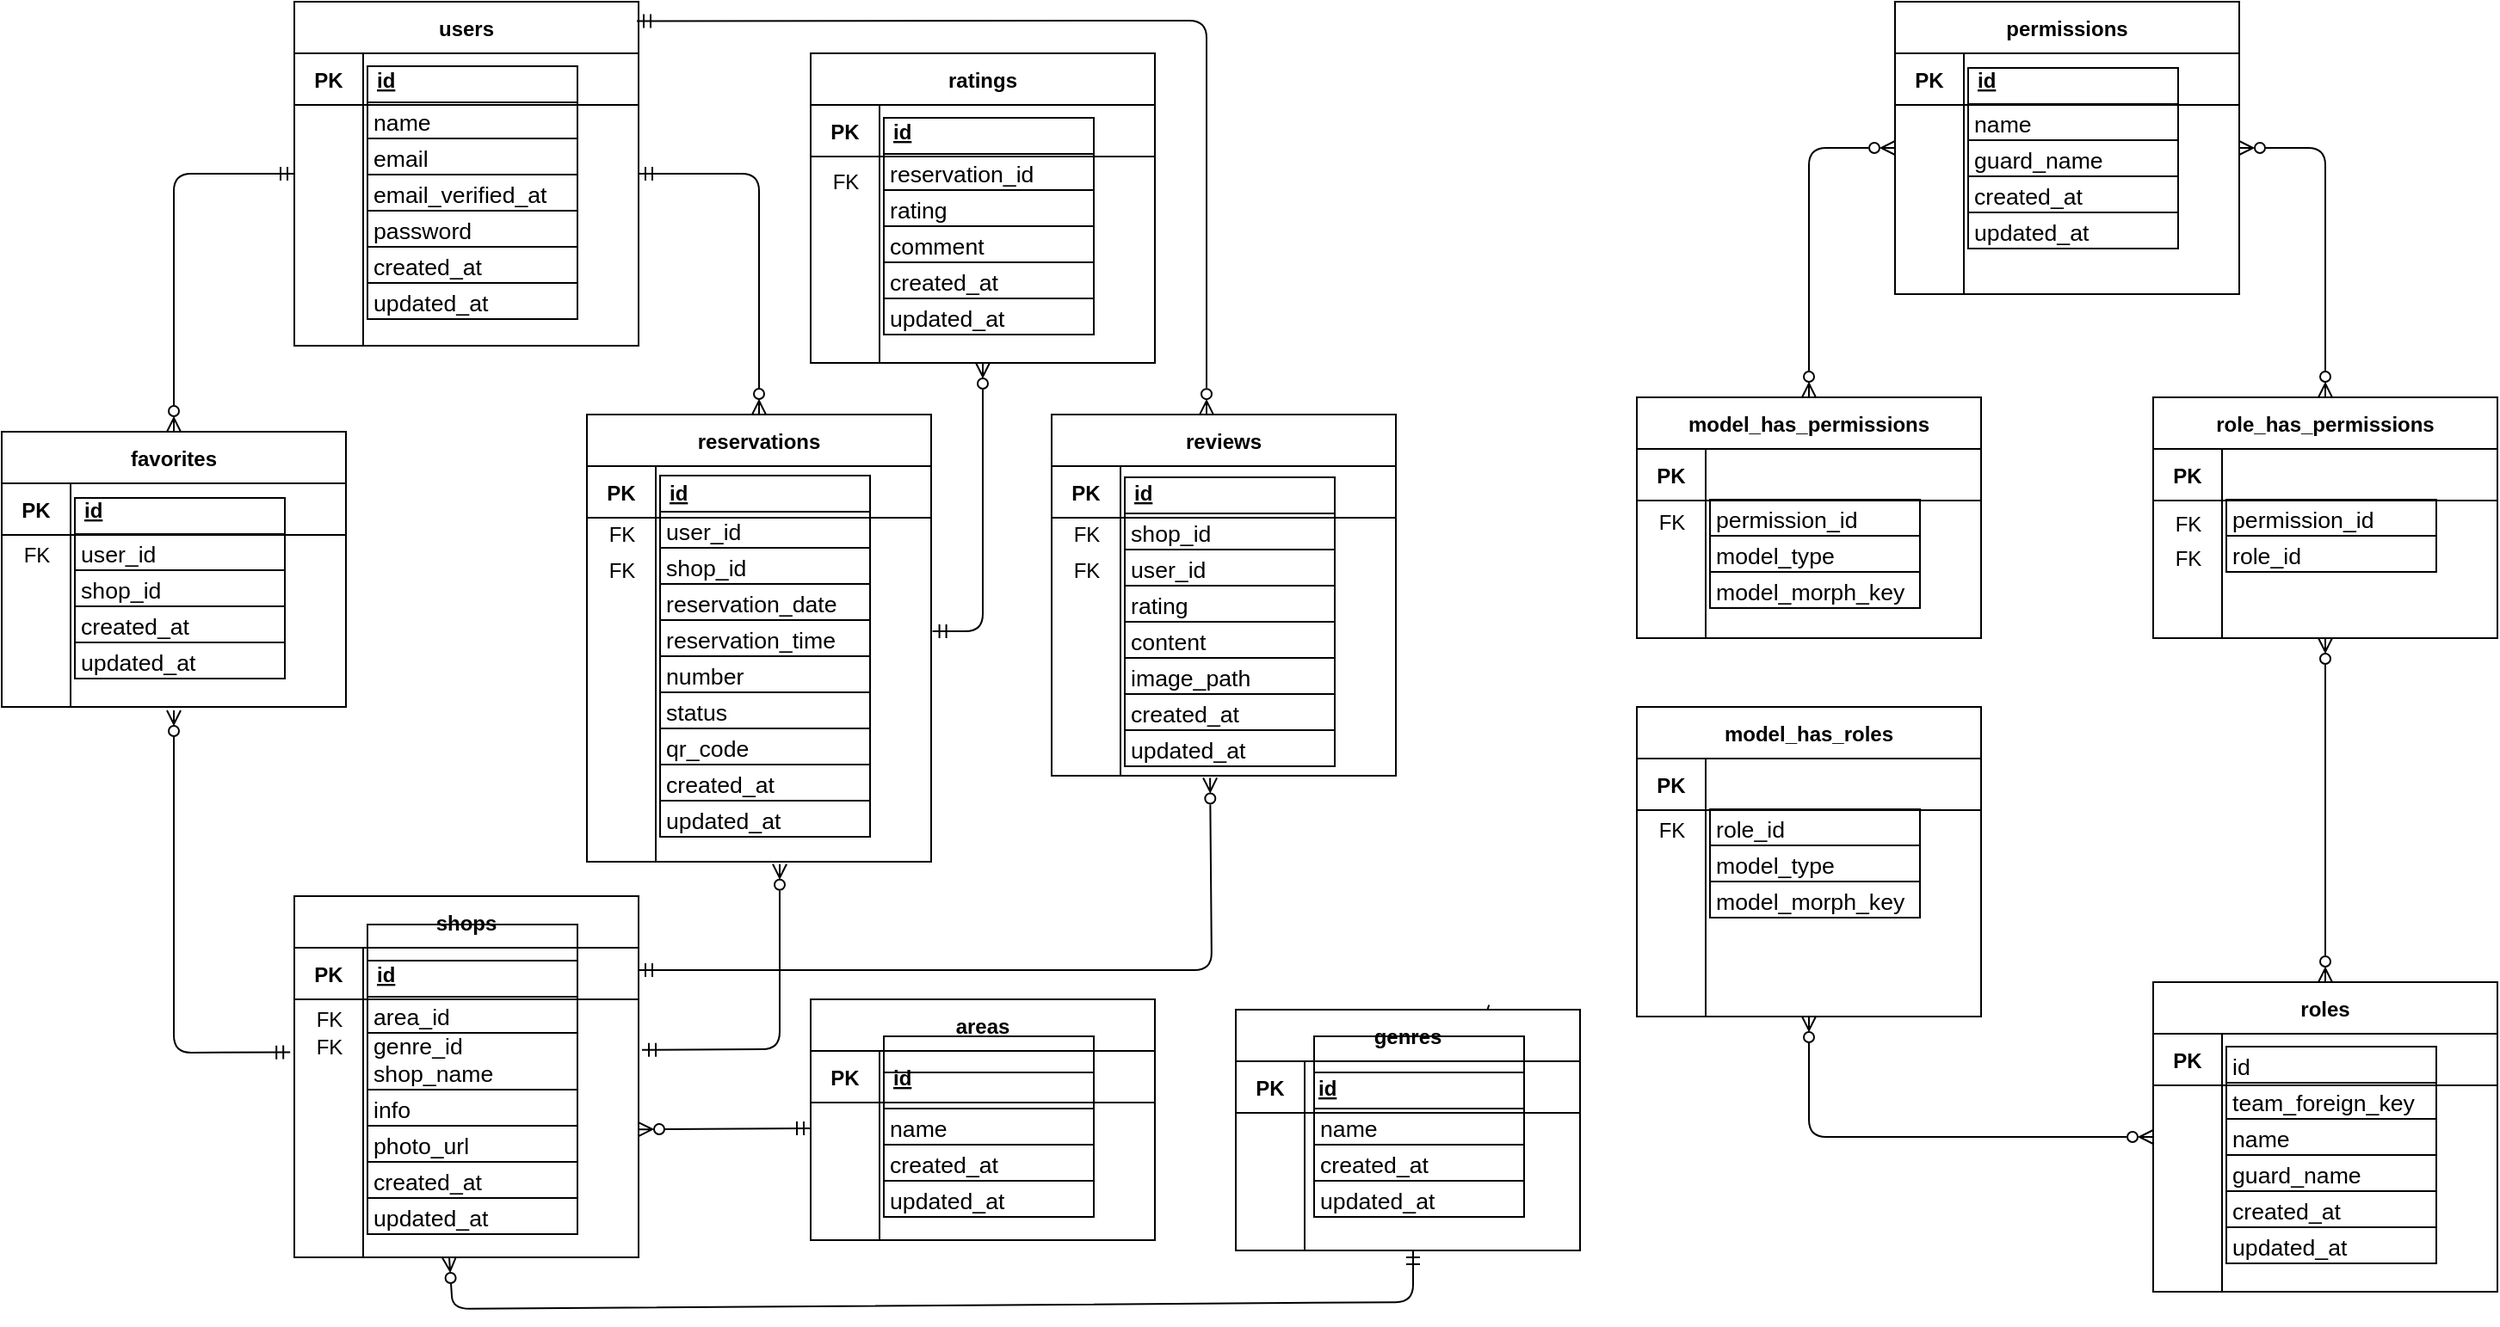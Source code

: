 <mxfile>
    <diagram id="Iv-c-DBPbkA1Gpz7bKkE" name="ページ1">
        <mxGraphModel dx="1157" dy="804" grid="1" gridSize="10" guides="1" tooltips="1" connect="1" arrows="1" fold="1" page="1" pageScale="1" pageWidth="1654" pageHeight="1169" math="0" shadow="0">
            <root>
                <mxCell id="0"/>
                <mxCell id="1" parent="0"/>
                <mxCell id="98" value="" style="edgeStyle=none;html=1;startArrow=ERmandOne;startFill=0;endArrow=ERzeroToMany;endFill=0;" parent="1" source="2" target="85" edge="1">
                    <mxGeometry relative="1" as="geometry">
                        <Array as="points">
                            <mxPoint x="110" y="110"/>
                        </Array>
                    </mxGeometry>
                </mxCell>
                <mxCell id="113" value="" style="edgeStyle=none;html=1;startArrow=ERmandOne;startFill=0;endArrow=ERzeroToMany;endFill=0;" parent="1" source="2" target="100" edge="1">
                    <mxGeometry relative="1" as="geometry">
                        <Array as="points">
                            <mxPoint x="450" y="110"/>
                        </Array>
                    </mxGeometry>
                </mxCell>
                <mxCell id="2" value="users" style="shape=table;startSize=30;container=1;collapsible=1;childLayout=tableLayout;fixedRows=1;rowLines=0;fontStyle=1;align=center;resizeLast=1;labelBackgroundColor=default;" parent="1" vertex="1">
                    <mxGeometry x="180" y="10" width="200" height="200" as="geometry">
                        <mxRectangle x="70" y="90" width="70" height="30" as="alternateBounds"/>
                    </mxGeometry>
                </mxCell>
                <mxCell id="3" value="" style="shape=tableRow;horizontal=0;startSize=0;swimlaneHead=0;swimlaneBody=0;fillColor=none;collapsible=0;dropTarget=0;points=[[0,0.5],[1,0.5]];portConstraint=eastwest;top=0;left=0;right=0;bottom=1;" parent="2" vertex="1">
                    <mxGeometry y="30" width="200" height="30" as="geometry"/>
                </mxCell>
                <mxCell id="4" value="PK" style="shape=partialRectangle;connectable=0;fillColor=none;top=0;left=0;bottom=0;right=0;fontStyle=1;overflow=hidden;" parent="3" vertex="1">
                    <mxGeometry width="40" height="30" as="geometry">
                        <mxRectangle width="40" height="30" as="alternateBounds"/>
                    </mxGeometry>
                </mxCell>
                <mxCell id="5" value="id" style="shape=partialRectangle;connectable=0;fillColor=none;top=0;left=0;bottom=0;right=0;align=left;spacingLeft=6;fontStyle=5;overflow=hidden;" parent="3" vertex="1">
                    <mxGeometry x="40" width="160" height="30" as="geometry">
                        <mxRectangle width="160" height="30" as="alternateBounds"/>
                    </mxGeometry>
                </mxCell>
                <mxCell id="6" value="" style="shape=tableRow;horizontal=0;startSize=0;swimlaneHead=0;swimlaneBody=0;fillColor=none;collapsible=0;dropTarget=0;points=[[0,0.5],[1,0.5]];portConstraint=eastwest;top=0;left=0;right=0;bottom=0;" parent="2" vertex="1">
                    <mxGeometry y="60" width="200" height="30" as="geometry"/>
                </mxCell>
                <mxCell id="7" value="" style="shape=partialRectangle;connectable=0;fillColor=none;top=0;left=0;bottom=0;right=0;editable=1;overflow=hidden;" parent="6" vertex="1">
                    <mxGeometry width="40" height="30" as="geometry">
                        <mxRectangle width="40" height="30" as="alternateBounds"/>
                    </mxGeometry>
                </mxCell>
                <mxCell id="8" value="" style="shape=partialRectangle;connectable=0;fillColor=none;top=0;left=0;bottom=0;right=0;align=left;spacingLeft=6;overflow=hidden;" parent="6" vertex="1">
                    <mxGeometry x="40" width="160" height="30" as="geometry">
                        <mxRectangle width="160" height="30" as="alternateBounds"/>
                    </mxGeometry>
                </mxCell>
                <mxCell id="9" value="" style="shape=tableRow;horizontal=0;startSize=0;swimlaneHead=0;swimlaneBody=0;fillColor=none;collapsible=0;dropTarget=0;points=[[0,0.5],[1,0.5]];portConstraint=eastwest;top=0;left=0;right=0;bottom=0;" parent="2" vertex="1">
                    <mxGeometry y="90" width="200" height="90" as="geometry"/>
                </mxCell>
                <mxCell id="10" value="" style="shape=partialRectangle;connectable=0;fillColor=none;top=0;left=0;bottom=0;right=0;editable=1;overflow=hidden;" parent="9" vertex="1">
                    <mxGeometry width="40" height="90" as="geometry">
                        <mxRectangle width="40" height="90" as="alternateBounds"/>
                    </mxGeometry>
                </mxCell>
                <mxCell id="11" value="" style="shape=partialRectangle;connectable=0;fillColor=none;top=0;left=0;bottom=0;right=0;align=left;spacingLeft=6;overflow=hidden;" parent="9" vertex="1">
                    <mxGeometry x="40" width="160" height="90" as="geometry">
                        <mxRectangle width="160" height="90" as="alternateBounds"/>
                    </mxGeometry>
                </mxCell>
                <mxCell id="12" value="" style="shape=tableRow;horizontal=0;startSize=0;swimlaneHead=0;swimlaneBody=0;fillColor=none;collapsible=0;dropTarget=0;points=[[0,0.5],[1,0.5]];portConstraint=eastwest;top=0;left=0;right=0;bottom=0;" parent="2" vertex="1">
                    <mxGeometry y="180" width="200" height="20" as="geometry"/>
                </mxCell>
                <mxCell id="13" value="" style="shape=partialRectangle;connectable=0;fillColor=none;top=0;left=0;bottom=0;right=0;editable=1;overflow=hidden;" parent="12" vertex="1">
                    <mxGeometry width="40" height="20" as="geometry">
                        <mxRectangle width="40" height="20" as="alternateBounds"/>
                    </mxGeometry>
                </mxCell>
                <mxCell id="14" value="" style="shape=partialRectangle;connectable=0;fillColor=none;top=0;left=0;bottom=0;right=0;align=left;spacingLeft=6;overflow=hidden;" parent="12" vertex="1">
                    <mxGeometry x="40" width="160" height="20" as="geometry">
                        <mxRectangle width="160" height="20" as="alternateBounds"/>
                    </mxGeometry>
                </mxCell>
                <mxCell id="54" value="&lt;table style=&quot;table-layout: fixed; font-size: 10pt; font-family: Arial; width: 0px; border-collapse: collapse; border: none;&quot; data-sheets-root=&quot;1&quot; border=&quot;1&quot; dir=&quot;ltr&quot; cellpadding=&quot;0&quot; cellspacing=&quot;0&quot; xmlns=&quot;http://www.w3.org/1999/xhtml&quot;&gt;&lt;colgroup&gt;&lt;col width=&quot;122&quot;&gt;&lt;/colgroup&gt;&lt;tbody&gt;&lt;tr style=&quot;height: 21px;&quot;&gt;&lt;td style=&quot;border-width: 1px; border-style: solid; border-image: initial; overflow: hidden; padding: 0px 3px; vertical-align: bottom;&quot; data-sheets-value=&quot;{&amp;quot;1&amp;quot;:2,&amp;quot;2&amp;quot;:&amp;quot;id&amp;quot;}&quot;&gt;&lt;br&gt;&lt;/td&gt;&lt;/tr&gt;&lt;tr style=&quot;height: 21px;&quot;&gt;&lt;td style=&quot;border-width: 1px; border-style: solid; border-top-color: rgb(204, 204, 204); border-image: initial; overflow: hidden; padding: 0px 3px; vertical-align: bottom;&quot; data-sheets-value=&quot;{&amp;quot;1&amp;quot;:2,&amp;quot;2&amp;quot;:&amp;quot;name&amp;quot;}&quot;&gt;name&lt;/td&gt;&lt;/tr&gt;&lt;tr style=&quot;height: 21px;&quot;&gt;&lt;td style=&quot;border-width: 1px; border-style: solid; border-top-color: rgb(204, 204, 204); border-image: initial; overflow: hidden; padding: 0px 3px; vertical-align: bottom;&quot; data-sheets-value=&quot;{&amp;quot;1&amp;quot;:2,&amp;quot;2&amp;quot;:&amp;quot;email&amp;quot;}&quot;&gt;email&lt;/td&gt;&lt;/tr&gt;&lt;tr style=&quot;height: 21px;&quot;&gt;&lt;td style=&quot;border-width: 1px; border-style: solid; border-top-color: rgb(204, 204, 204); border-image: initial; overflow: hidden; padding: 0px 3px; vertical-align: bottom;&quot; data-sheets-value=&quot;{&amp;quot;1&amp;quot;:2,&amp;quot;2&amp;quot;:&amp;quot;email_verified_at&amp;quot;}&quot;&gt;email_verified_at&lt;/td&gt;&lt;/tr&gt;&lt;tr style=&quot;height: 21px;&quot;&gt;&lt;td style=&quot;border-width: 1px; border-style: solid; border-top-color: rgb(204, 204, 204); border-image: initial; overflow: hidden; padding: 0px 3px; vertical-align: bottom;&quot; data-sheets-value=&quot;{&amp;quot;1&amp;quot;:2,&amp;quot;2&amp;quot;:&amp;quot;password&amp;quot;}&quot;&gt;password&lt;/td&gt;&lt;/tr&gt;&lt;tr style=&quot;height: 21px;&quot;&gt;&lt;td style=&quot;border-width: 1px; border-style: solid; border-top-color: rgb(204, 204, 204); border-image: initial; overflow: hidden; padding: 0px 3px; vertical-align: bottom;&quot; data-sheets-value=&quot;{&amp;quot;1&amp;quot;:2,&amp;quot;2&amp;quot;:&amp;quot;created_at&amp;quot;}&quot;&gt;created_at&lt;/td&gt;&lt;/tr&gt;&lt;tr style=&quot;height: 21px;&quot;&gt;&lt;td style=&quot;border-width: 1px; border-style: solid; border-top-color: rgb(204, 204, 204); border-image: initial; overflow: hidden; padding: 0px 3px; vertical-align: bottom;&quot; data-sheets-value=&quot;{&amp;quot;1&amp;quot;:2,&amp;quot;2&amp;quot;:&amp;quot;updated_at&amp;quot;}&quot;&gt;updated_at&lt;/td&gt;&lt;/tr&gt;&lt;/tbody&gt;&lt;/table&gt;" style="text;html=1;align=left;verticalAlign=middle;resizable=0;points=[];autosize=1;strokeColor=none;fillColor=none;" parent="1" vertex="1">
                    <mxGeometry x="220" y="40" width="150" height="160" as="geometry"/>
                </mxCell>
                <mxCell id="127" value="" style="edgeStyle=none;html=1;entryX=-0.012;entryY=-0.01;entryDx=0;entryDy=0;entryPerimeter=0;endArrow=ERmandOne;endFill=0;startArrow=ERzeroToMany;startFill=0;" parent="1" edge="1">
                    <mxGeometry relative="1" as="geometry">
                        <mxPoint x="110" y="422" as="sourcePoint"/>
                        <mxPoint x="177.6" y="620.8" as="targetPoint"/>
                        <Array as="points">
                            <mxPoint x="110" y="621"/>
                        </Array>
                    </mxGeometry>
                </mxCell>
                <mxCell id="85" value="favorites" style="shape=table;startSize=30;container=1;collapsible=1;childLayout=tableLayout;fixedRows=1;rowLines=0;fontStyle=1;align=center;resizeLast=1;labelBackgroundColor=default;" parent="1" vertex="1">
                    <mxGeometry x="10" y="260" width="200" height="160" as="geometry">
                        <mxRectangle x="70" y="90" width="70" height="30" as="alternateBounds"/>
                    </mxGeometry>
                </mxCell>
                <mxCell id="86" value="" style="shape=tableRow;horizontal=0;startSize=0;swimlaneHead=0;swimlaneBody=0;fillColor=none;collapsible=0;dropTarget=0;points=[[0,0.5],[1,0.5]];portConstraint=eastwest;top=0;left=0;right=0;bottom=1;" parent="85" vertex="1">
                    <mxGeometry y="30" width="200" height="30" as="geometry"/>
                </mxCell>
                <mxCell id="87" value="PK" style="shape=partialRectangle;connectable=0;fillColor=none;top=0;left=0;bottom=0;right=0;fontStyle=1;overflow=hidden;" parent="86" vertex="1">
                    <mxGeometry width="40" height="30" as="geometry">
                        <mxRectangle width="40" height="30" as="alternateBounds"/>
                    </mxGeometry>
                </mxCell>
                <mxCell id="88" value="id" style="shape=partialRectangle;connectable=0;fillColor=none;top=0;left=0;bottom=0;right=0;align=left;spacingLeft=6;fontStyle=5;overflow=hidden;" parent="86" vertex="1">
                    <mxGeometry x="40" width="160" height="30" as="geometry">
                        <mxRectangle width="160" height="30" as="alternateBounds"/>
                    </mxGeometry>
                </mxCell>
                <mxCell id="89" value="" style="shape=tableRow;horizontal=0;startSize=0;swimlaneHead=0;swimlaneBody=0;fillColor=none;collapsible=0;dropTarget=0;points=[[0,0.5],[1,0.5]];portConstraint=eastwest;top=0;left=0;right=0;bottom=0;" parent="85" vertex="1">
                    <mxGeometry y="60" width="200" height="30" as="geometry"/>
                </mxCell>
                <mxCell id="90" value="" style="shape=partialRectangle;connectable=0;fillColor=none;top=0;left=0;bottom=0;right=0;editable=1;overflow=hidden;" parent="89" vertex="1">
                    <mxGeometry width="40" height="30" as="geometry">
                        <mxRectangle width="40" height="30" as="alternateBounds"/>
                    </mxGeometry>
                </mxCell>
                <mxCell id="91" value="" style="shape=partialRectangle;connectable=0;fillColor=none;top=0;left=0;bottom=0;right=0;align=left;spacingLeft=6;overflow=hidden;" parent="89" vertex="1">
                    <mxGeometry x="40" width="160" height="30" as="geometry">
                        <mxRectangle width="160" height="30" as="alternateBounds"/>
                    </mxGeometry>
                </mxCell>
                <mxCell id="92" value="" style="shape=tableRow;horizontal=0;startSize=0;swimlaneHead=0;swimlaneBody=0;fillColor=none;collapsible=0;dropTarget=0;points=[[0,0.5],[1,0.5]];portConstraint=eastwest;top=0;left=0;right=0;bottom=0;" parent="85" vertex="1">
                    <mxGeometry y="90" width="200" height="70" as="geometry"/>
                </mxCell>
                <mxCell id="93" value="" style="shape=partialRectangle;connectable=0;fillColor=none;top=0;left=0;bottom=0;right=0;editable=1;overflow=hidden;" parent="92" vertex="1">
                    <mxGeometry width="40" height="70" as="geometry">
                        <mxRectangle width="40" height="70" as="alternateBounds"/>
                    </mxGeometry>
                </mxCell>
                <mxCell id="94" value="" style="shape=partialRectangle;connectable=0;fillColor=none;top=0;left=0;bottom=0;right=0;align=left;spacingLeft=6;overflow=hidden;" parent="92" vertex="1">
                    <mxGeometry x="40" width="160" height="70" as="geometry">
                        <mxRectangle width="160" height="70" as="alternateBounds"/>
                    </mxGeometry>
                </mxCell>
                <mxCell id="99" value="&lt;table style=&quot;table-layout: fixed; font-size: 10pt; font-family: Arial; width: 0px; border-collapse: collapse; border: none;&quot; data-sheets-root=&quot;1&quot; border=&quot;1&quot; dir=&quot;ltr&quot; cellpadding=&quot;0&quot; cellspacing=&quot;0&quot; xmlns=&quot;http://www.w3.org/1999/xhtml&quot;&gt;&lt;colgroup&gt;&lt;col width=&quot;122&quot;&gt;&lt;/colgroup&gt;&lt;tbody&gt;&lt;tr style=&quot;height: 21px;&quot;&gt;&lt;td style=&quot;border-width: 1px; border-style: solid; border-image: initial; overflow: hidden; padding: 0px 3px; vertical-align: bottom;&quot; data-sheets-value=&quot;{&amp;quot;1&amp;quot;:2,&amp;quot;2&amp;quot;:&amp;quot;id&amp;quot;}&quot;&gt;&lt;/td&gt;&lt;/tr&gt;&lt;tr style=&quot;height: 21px;&quot;&gt;&lt;td style=&quot;border-width: 1px; border-style: solid; border-top-color: rgb(204, 204, 204); border-image: initial; overflow: hidden; padding: 0px 3px; vertical-align: bottom;&quot; data-sheets-value=&quot;{&amp;quot;1&amp;quot;:2,&amp;quot;2&amp;quot;:&amp;quot;user_id&amp;quot;}&quot;&gt;user_id&lt;/td&gt;&lt;/tr&gt;&lt;tr style=&quot;height: 21px;&quot;&gt;&lt;td style=&quot;border-width: 1px; border-style: solid; border-top-color: rgb(204, 204, 204); border-image: initial; overflow: hidden; padding: 0px 3px; vertical-align: bottom;&quot; data-sheets-value=&quot;{&amp;quot;1&amp;quot;:2,&amp;quot;2&amp;quot;:&amp;quot;shop_id&amp;quot;}&quot;&gt;shop_id&lt;/td&gt;&lt;/tr&gt;&lt;tr style=&quot;height: 21px;&quot;&gt;&lt;td style=&quot;border-width: 1px; border-style: solid; border-top-color: rgb(204, 204, 204); border-image: initial; overflow: hidden; padding: 0px 3px; vertical-align: bottom;&quot; data-sheets-value=&quot;{&amp;quot;1&amp;quot;:2,&amp;quot;2&amp;quot;:&amp;quot;created_at&amp;quot;}&quot;&gt;created_at&lt;/td&gt;&lt;/tr&gt;&lt;tr style=&quot;height: 21px;&quot;&gt;&lt;td style=&quot;border-width: 1px; border-style: solid; border-top-color: rgb(204, 204, 204); border-image: initial; overflow: hidden; padding: 0px 3px; vertical-align: bottom;&quot; data-sheets-value=&quot;{&amp;quot;1&amp;quot;:2,&amp;quot;2&amp;quot;:&amp;quot;updated_at&amp;quot;}&quot;&gt;updated_at&lt;/td&gt;&lt;/tr&gt;&lt;/tbody&gt;&lt;/table&gt;" style="text;html=1;align=left;verticalAlign=middle;resizable=0;points=[];autosize=1;strokeColor=none;fillColor=none;" parent="1" vertex="1">
                    <mxGeometry x="50" y="290" width="150" height="120" as="geometry"/>
                </mxCell>
                <mxCell id="146" value="" style="edgeStyle=none;html=1;startArrow=ERmandOne;startFill=0;endArrow=ERzeroToMany;endFill=0;exitX=1.004;exitY=0.24;exitDx=0;exitDy=0;exitPerimeter=0;" parent="1" source="107" target="143" edge="1">
                    <mxGeometry relative="1" as="geometry">
                        <mxPoint x="680" y="381.676" as="sourcePoint"/>
                        <mxPoint x="757.8" y="382.98" as="targetPoint"/>
                        <Array as="points">
                            <mxPoint x="580" y="376"/>
                        </Array>
                    </mxGeometry>
                </mxCell>
                <mxCell id="100" value="reservations" style="shape=table;startSize=30;container=1;collapsible=1;childLayout=tableLayout;fixedRows=1;rowLines=0;fontStyle=1;align=center;resizeLast=1;labelBackgroundColor=default;" parent="1" vertex="1">
                    <mxGeometry x="350" y="250" width="200" height="260" as="geometry">
                        <mxRectangle x="70" y="90" width="70" height="30" as="alternateBounds"/>
                    </mxGeometry>
                </mxCell>
                <mxCell id="101" value="" style="shape=tableRow;horizontal=0;startSize=0;swimlaneHead=0;swimlaneBody=0;fillColor=none;collapsible=0;dropTarget=0;points=[[0,0.5],[1,0.5]];portConstraint=eastwest;top=0;left=0;right=0;bottom=1;" parent="100" vertex="1">
                    <mxGeometry y="30" width="200" height="30" as="geometry"/>
                </mxCell>
                <mxCell id="102" value="PK" style="shape=partialRectangle;connectable=0;fillColor=none;top=0;left=0;bottom=0;right=0;fontStyle=1;overflow=hidden;" parent="101" vertex="1">
                    <mxGeometry width="40" height="30" as="geometry">
                        <mxRectangle width="40" height="30" as="alternateBounds"/>
                    </mxGeometry>
                </mxCell>
                <mxCell id="103" value="id" style="shape=partialRectangle;connectable=0;fillColor=none;top=0;left=0;bottom=0;right=0;align=left;spacingLeft=6;fontStyle=5;overflow=hidden;" parent="101" vertex="1">
                    <mxGeometry x="40" width="160" height="30" as="geometry">
                        <mxRectangle width="160" height="30" as="alternateBounds"/>
                    </mxGeometry>
                </mxCell>
                <mxCell id="104" value="" style="shape=tableRow;horizontal=0;startSize=0;swimlaneHead=0;swimlaneBody=0;fillColor=none;collapsible=0;dropTarget=0;points=[[0,0.5],[1,0.5]];portConstraint=eastwest;top=0;left=0;right=0;bottom=0;" parent="100" vertex="1">
                    <mxGeometry y="60" width="200" height="30" as="geometry"/>
                </mxCell>
                <mxCell id="105" value="" style="shape=partialRectangle;connectable=0;fillColor=none;top=0;left=0;bottom=0;right=0;editable=1;overflow=hidden;" parent="104" vertex="1">
                    <mxGeometry width="40" height="30" as="geometry">
                        <mxRectangle width="40" height="30" as="alternateBounds"/>
                    </mxGeometry>
                </mxCell>
                <mxCell id="106" value="" style="shape=partialRectangle;connectable=0;fillColor=none;top=0;left=0;bottom=0;right=0;align=left;spacingLeft=6;overflow=hidden;" parent="104" vertex="1">
                    <mxGeometry x="40" width="160" height="30" as="geometry">
                        <mxRectangle width="160" height="30" as="alternateBounds"/>
                    </mxGeometry>
                </mxCell>
                <mxCell id="107" value="" style="shape=tableRow;horizontal=0;startSize=0;swimlaneHead=0;swimlaneBody=0;fillColor=none;collapsible=0;dropTarget=0;points=[[0,0.5],[1,0.5]];portConstraint=eastwest;top=0;left=0;right=0;bottom=0;" parent="100" vertex="1">
                    <mxGeometry y="90" width="200" height="150" as="geometry"/>
                </mxCell>
                <mxCell id="108" value="" style="shape=partialRectangle;connectable=0;fillColor=none;top=0;left=0;bottom=0;right=0;editable=1;overflow=hidden;" parent="107" vertex="1">
                    <mxGeometry width="40" height="150" as="geometry">
                        <mxRectangle width="40" height="150" as="alternateBounds"/>
                    </mxGeometry>
                </mxCell>
                <mxCell id="109" value="" style="shape=partialRectangle;connectable=0;fillColor=none;top=0;left=0;bottom=0;right=0;align=left;spacingLeft=6;overflow=hidden;" parent="107" vertex="1">
                    <mxGeometry x="40" width="160" height="150" as="geometry">
                        <mxRectangle width="160" height="150" as="alternateBounds"/>
                    </mxGeometry>
                </mxCell>
                <mxCell id="110" value="" style="shape=tableRow;horizontal=0;startSize=0;swimlaneHead=0;swimlaneBody=0;fillColor=none;collapsible=0;dropTarget=0;points=[[0,0.5],[1,0.5]];portConstraint=eastwest;top=0;left=0;right=0;bottom=0;" parent="100" vertex="1">
                    <mxGeometry y="240" width="200" height="20" as="geometry"/>
                </mxCell>
                <mxCell id="111" value="" style="shape=partialRectangle;connectable=0;fillColor=none;top=0;left=0;bottom=0;right=0;editable=1;overflow=hidden;" parent="110" vertex="1">
                    <mxGeometry width="40" height="20" as="geometry">
                        <mxRectangle width="40" height="20" as="alternateBounds"/>
                    </mxGeometry>
                </mxCell>
                <mxCell id="112" value="" style="shape=partialRectangle;connectable=0;fillColor=none;top=0;left=0;bottom=0;right=0;align=left;spacingLeft=6;overflow=hidden;" parent="110" vertex="1">
                    <mxGeometry x="40" width="160" height="20" as="geometry">
                        <mxRectangle width="160" height="20" as="alternateBounds"/>
                    </mxGeometry>
                </mxCell>
                <mxCell id="115" value="&lt;table style=&quot;table-layout: fixed; font-size: 10pt; font-family: Arial; width: 0px; border-collapse: collapse; border: none;&quot; data-sheets-root=&quot;1&quot; border=&quot;1&quot; dir=&quot;ltr&quot; cellpadding=&quot;0&quot; cellspacing=&quot;0&quot; xmlns=&quot;http://www.w3.org/1999/xhtml&quot;&gt;&lt;colgroup&gt;&lt;col width=&quot;122&quot;&gt;&lt;/colgroup&gt;&lt;tbody&gt;&lt;tr style=&quot;height: 21px;&quot;&gt;&lt;td style=&quot;border-width: 1px; border-style: solid; border-image: initial; overflow: hidden; padding: 0px 3px; vertical-align: bottom;&quot; data-sheets-value=&quot;{&amp;quot;1&amp;quot;:2,&amp;quot;2&amp;quot;:&amp;quot;id&amp;quot;}&quot;&gt;&lt;br&gt;&lt;/td&gt;&lt;/tr&gt;&lt;tr style=&quot;height: 21px;&quot;&gt;&lt;td style=&quot;border-width: 1px; border-style: solid; border-top-color: rgb(204, 204, 204); border-image: initial; overflow: hidden; padding: 0px 3px; vertical-align: bottom;&quot; data-sheets-value=&quot;{&amp;quot;1&amp;quot;:2,&amp;quot;2&amp;quot;:&amp;quot;user_id&amp;quot;}&quot;&gt;user_id&lt;/td&gt;&lt;/tr&gt;&lt;tr style=&quot;height: 21px;&quot;&gt;&lt;td style=&quot;border-width: 1px; border-style: solid; border-top-color: rgb(204, 204, 204); border-image: initial; overflow: hidden; padding: 0px 3px; vertical-align: bottom;&quot; data-sheets-value=&quot;{&amp;quot;1&amp;quot;:2,&amp;quot;2&amp;quot;:&amp;quot;shop_id&amp;quot;}&quot;&gt;shop_id&lt;/td&gt;&lt;/tr&gt;&lt;tr style=&quot;height: 21px;&quot;&gt;&lt;td style=&quot;border-width: 1px; border-style: solid; border-top-color: rgb(204, 204, 204); border-image: initial; overflow: hidden; padding: 0px 3px; vertical-align: bottom;&quot; data-sheets-value=&quot;{&amp;quot;1&amp;quot;:2,&amp;quot;2&amp;quot;:&amp;quot;reservation_date&amp;quot;}&quot;&gt;reservation_date&lt;/td&gt;&lt;/tr&gt;&lt;tr style=&quot;height: 21px;&quot;&gt;&lt;td style=&quot;border-width: 1px; border-style: solid; border-top-color: rgb(204, 204, 204); border-image: initial; overflow: hidden; padding: 0px 3px; vertical-align: bottom;&quot; data-sheets-value=&quot;{&amp;quot;1&amp;quot;:2,&amp;quot;2&amp;quot;:&amp;quot;reservation_time&amp;quot;}&quot;&gt;reservation_time&lt;/td&gt;&lt;/tr&gt;&lt;tr style=&quot;height: 21px;&quot;&gt;&lt;td style=&quot;border-width: 1px; border-style: solid; border-top-color: rgb(204, 204, 204); border-image: initial; overflow: hidden; padding: 0px 3px; vertical-align: bottom;&quot; data-sheets-value=&quot;{&amp;quot;1&amp;quot;:2,&amp;quot;2&amp;quot;:&amp;quot;number&amp;quot;}&quot;&gt;number&lt;/td&gt;&lt;/tr&gt;&lt;tr style=&quot;height: 21px;&quot;&gt;&lt;td style=&quot;border-width: 1px; border-style: solid; border-top-color: rgb(204, 204, 204); border-image: initial; overflow: hidden; padding: 0px 3px; vertical-align: bottom;&quot; data-sheets-value=&quot;{&amp;quot;1&amp;quot;:2,&amp;quot;2&amp;quot;:&amp;quot;status&amp;quot;}&quot;&gt;status&lt;/td&gt;&lt;/tr&gt;&lt;tr style=&quot;height: 21px;&quot;&gt;&lt;td style=&quot;border-width: 1px; border-style: solid; border-top-color: rgb(204, 204, 204); border-image: initial; overflow: hidden; padding: 0px 3px; vertical-align: bottom;&quot; data-sheets-value=&quot;{&amp;quot;1&amp;quot;:2,&amp;quot;2&amp;quot;:&amp;quot;qr_code&amp;quot;}&quot;&gt;qr_code&lt;/td&gt;&lt;/tr&gt;&lt;tr style=&quot;height: 21px;&quot;&gt;&lt;td style=&quot;border-width: 1px; border-style: solid; border-top-color: rgb(204, 204, 204); border-image: initial; overflow: hidden; padding: 0px 3px; vertical-align: bottom;&quot; data-sheets-value=&quot;{&amp;quot;1&amp;quot;:2,&amp;quot;2&amp;quot;:&amp;quot;created_at&amp;quot;}&quot;&gt;created_at&lt;/td&gt;&lt;/tr&gt;&lt;tr style=&quot;height: 21px;&quot;&gt;&lt;td style=&quot;border-width: 1px; border-style: solid; border-top-color: rgb(204, 204, 204); border-image: initial; overflow: hidden; padding: 0px 3px; vertical-align: bottom;&quot; data-sheets-value=&quot;{&amp;quot;1&amp;quot;:2,&amp;quot;2&amp;quot;:&amp;quot;updated_at&amp;quot;}&quot;&gt;updated_at&lt;/td&gt;&lt;/tr&gt;&lt;/tbody&gt;&lt;/table&gt;" style="text;html=1;align=left;verticalAlign=middle;resizable=0;points=[];autosize=1;strokeColor=none;fillColor=none;" parent="1" vertex="1">
                    <mxGeometry x="390" y="280" width="150" height="220" as="geometry"/>
                </mxCell>
                <mxCell id="117" value="shops" style="shape=table;startSize=30;container=1;collapsible=1;childLayout=tableLayout;fixedRows=1;rowLines=0;fontStyle=1;align=center;resizeLast=1;labelBackgroundColor=default;" parent="1" vertex="1">
                    <mxGeometry x="180" y="530" width="200" height="210" as="geometry">
                        <mxRectangle x="70" y="90" width="70" height="30" as="alternateBounds"/>
                    </mxGeometry>
                </mxCell>
                <mxCell id="118" value="" style="shape=tableRow;horizontal=0;startSize=0;swimlaneHead=0;swimlaneBody=0;fillColor=none;collapsible=0;dropTarget=0;points=[[0,0.5],[1,0.5]];portConstraint=eastwest;top=0;left=0;right=0;bottom=1;" parent="117" vertex="1">
                    <mxGeometry y="30" width="200" height="30" as="geometry"/>
                </mxCell>
                <mxCell id="119" value="PK" style="shape=partialRectangle;connectable=0;fillColor=none;top=0;left=0;bottom=0;right=0;fontStyle=1;overflow=hidden;" parent="118" vertex="1">
                    <mxGeometry width="40" height="30" as="geometry">
                        <mxRectangle width="40" height="30" as="alternateBounds"/>
                    </mxGeometry>
                </mxCell>
                <mxCell id="120" value="id" style="shape=partialRectangle;connectable=0;fillColor=none;top=0;left=0;bottom=0;right=0;align=left;spacingLeft=6;fontStyle=5;overflow=hidden;" parent="118" vertex="1">
                    <mxGeometry x="40" width="160" height="30" as="geometry">
                        <mxRectangle width="160" height="30" as="alternateBounds"/>
                    </mxGeometry>
                </mxCell>
                <mxCell id="121" value="" style="shape=tableRow;horizontal=0;startSize=0;swimlaneHead=0;swimlaneBody=0;fillColor=none;collapsible=0;dropTarget=0;points=[[0,0.5],[1,0.5]];portConstraint=eastwest;top=0;left=0;right=0;bottom=0;" parent="117" vertex="1">
                    <mxGeometry y="60" width="200" height="30" as="geometry"/>
                </mxCell>
                <mxCell id="122" value="" style="shape=partialRectangle;connectable=0;fillColor=none;top=0;left=0;bottom=0;right=0;editable=1;overflow=hidden;" parent="121" vertex="1">
                    <mxGeometry width="40" height="30" as="geometry">
                        <mxRectangle width="40" height="30" as="alternateBounds"/>
                    </mxGeometry>
                </mxCell>
                <mxCell id="123" value="" style="shape=partialRectangle;connectable=0;fillColor=none;top=0;left=0;bottom=0;right=0;align=left;spacingLeft=6;overflow=hidden;" parent="121" vertex="1">
                    <mxGeometry x="40" width="160" height="30" as="geometry">
                        <mxRectangle width="160" height="30" as="alternateBounds"/>
                    </mxGeometry>
                </mxCell>
                <mxCell id="124" value="" style="shape=tableRow;horizontal=0;startSize=0;swimlaneHead=0;swimlaneBody=0;fillColor=none;collapsible=0;dropTarget=0;points=[[0,0.5],[1,0.5]];portConstraint=eastwest;top=0;left=0;right=0;bottom=0;" parent="117" vertex="1">
                    <mxGeometry y="90" width="200" height="120" as="geometry"/>
                </mxCell>
                <mxCell id="125" value="" style="shape=partialRectangle;connectable=0;fillColor=none;top=0;left=0;bottom=0;right=0;editable=1;overflow=hidden;" parent="124" vertex="1">
                    <mxGeometry width="40" height="120" as="geometry">
                        <mxRectangle width="40" height="120" as="alternateBounds"/>
                    </mxGeometry>
                </mxCell>
                <mxCell id="126" value="" style="shape=partialRectangle;connectable=0;fillColor=none;top=0;left=0;bottom=0;right=0;align=left;spacingLeft=6;overflow=hidden;" parent="124" vertex="1">
                    <mxGeometry x="40" width="160" height="120" as="geometry">
                        <mxRectangle width="160" height="120" as="alternateBounds"/>
                    </mxGeometry>
                </mxCell>
                <mxCell id="128" value="&lt;table style=&quot;table-layout: fixed; font-size: 10pt; font-family: Arial; width: 0px; border-collapse: collapse; border: none;&quot; data-sheets-root=&quot;1&quot; border=&quot;1&quot; dir=&quot;ltr&quot; cellpadding=&quot;0&quot; cellspacing=&quot;0&quot; xmlns=&quot;http://www.w3.org/1999/xhtml&quot;&gt;&lt;colgroup&gt;&lt;col width=&quot;122&quot;&gt;&lt;/colgroup&gt;&lt;tbody&gt;&lt;tr style=&quot;height: 21px;&quot;&gt;&lt;td style=&quot;border-width: 1px; border-style: solid; border-image: initial; overflow: hidden; padding: 0px 3px; vertical-align: bottom;&quot; data-sheets-value=&quot;{&amp;quot;1&amp;quot;:2,&amp;quot;2&amp;quot;:&amp;quot;id&amp;quot;}&quot;&gt;&lt;br&gt;&lt;/td&gt;&lt;/tr&gt;&lt;tr style=&quot;height: 21px;&quot;&gt;&lt;td style=&quot;border-width: 1px; border-style: solid; border-top-color: rgb(204, 204, 204); border-image: initial; overflow: hidden; padding: 0px 3px; vertical-align: bottom;&quot; data-sheets-value=&quot;{&amp;quot;1&amp;quot;:2,&amp;quot;2&amp;quot;:&amp;quot;shop_name&amp;quot;}&quot;&gt;&lt;br&gt;&lt;/td&gt;&lt;/tr&gt;&lt;tr style=&quot;height: 21px;&quot;&gt;&lt;td style=&quot;border-width: 1px; border-style: solid; border-top-color: rgb(204, 204, 204); border-image: initial; overflow: hidden; padding: 0px 3px; vertical-align: bottom;&quot; data-sheets-value=&quot;{&amp;quot;1&amp;quot;:2,&amp;quot;2&amp;quot;:&amp;quot;area&amp;quot;}&quot;&gt;area_id&lt;/td&gt;&lt;/tr&gt;&lt;tr style=&quot;height: 21px;&quot;&gt;&lt;td style=&quot;border-width: 1px; border-style: solid; border-top-color: rgb(204, 204, 204); border-image: initial; overflow: hidden; padding: 0px 3px; vertical-align: bottom;&quot; data-sheets-value=&quot;{&amp;quot;1&amp;quot;:2,&amp;quot;2&amp;quot;:&amp;quot;genre&amp;quot;}&quot;&gt;genre_id&lt;br&gt;shop_name&lt;br&gt;&lt;/td&gt;&lt;/tr&gt;&lt;tr style=&quot;height: 21px;&quot;&gt;&lt;td style=&quot;border-width: 1px; border-style: solid; border-top-color: rgb(204, 204, 204); border-image: initial; overflow: hidden; padding: 0px 3px; vertical-align: bottom;&quot; data-sheets-value=&quot;{&amp;quot;1&amp;quot;:2,&amp;quot;2&amp;quot;:&amp;quot;info&amp;quot;}&quot;&gt;info&lt;/td&gt;&lt;/tr&gt;&lt;tr style=&quot;height: 21px;&quot;&gt;&lt;td style=&quot;border-width: 1px; border-style: solid; border-top-color: rgb(204, 204, 204); border-image: initial; overflow: hidden; padding: 0px 3px; vertical-align: bottom;&quot; data-sheets-value=&quot;{&amp;quot;1&amp;quot;:2,&amp;quot;2&amp;quot;:&amp;quot;photo_url&amp;quot;}&quot;&gt;photo_url&lt;/td&gt;&lt;/tr&gt;&lt;tr style=&quot;height: 21px;&quot;&gt;&lt;td style=&quot;border-width: 1px; border-style: solid; border-top-color: rgb(204, 204, 204); border-image: initial; overflow: hidden; padding: 0px 3px; vertical-align: bottom;&quot; data-sheets-value=&quot;{&amp;quot;1&amp;quot;:2,&amp;quot;2&amp;quot;:&amp;quot;created_at&amp;quot;}&quot;&gt;created_at&lt;/td&gt;&lt;/tr&gt;&lt;tr style=&quot;height: 21px;&quot;&gt;&lt;td style=&quot;border-width: 1px; border-style: solid; border-top-color: rgb(204, 204, 204); border-image: initial; overflow: hidden; padding: 0px 3px; vertical-align: bottom;&quot; data-sheets-value=&quot;{&amp;quot;1&amp;quot;:2,&amp;quot;2&amp;quot;:&amp;quot;updated_at&amp;quot;}&quot;&gt;updated_at&lt;/td&gt;&lt;/tr&gt;&lt;/tbody&gt;&lt;/table&gt;" style="text;html=1;align=left;verticalAlign=middle;resizable=0;points=[];autosize=1;strokeColor=none;fillColor=none;" parent="1" vertex="1">
                    <mxGeometry x="220" y="541" width="150" height="190" as="geometry"/>
                </mxCell>
                <mxCell id="129" style="edgeStyle=none;html=1;entryX=0.56;entryY=1.07;entryDx=0;entryDy=0;entryPerimeter=0;exitX=1.01;exitY=-0.005;exitDx=0;exitDy=0;exitPerimeter=0;startArrow=ERmandOne;startFill=0;endArrow=ERzeroToMany;endFill=0;" parent="1" source="124" target="110" edge="1">
                    <mxGeometry relative="1" as="geometry">
                        <mxPoint x="470" y="630" as="sourcePoint"/>
                        <Array as="points">
                            <mxPoint x="462" y="619"/>
                        </Array>
                    </mxGeometry>
                </mxCell>
                <mxCell id="133" value="ratings" style="shape=table;startSize=30;container=1;collapsible=1;childLayout=tableLayout;fixedRows=1;rowLines=0;fontStyle=1;align=center;resizeLast=1;labelBackgroundColor=default;" parent="1" vertex="1">
                    <mxGeometry x="480" y="40" width="200" height="180" as="geometry">
                        <mxRectangle x="70" y="90" width="70" height="30" as="alternateBounds"/>
                    </mxGeometry>
                </mxCell>
                <mxCell id="134" value="" style="shape=tableRow;horizontal=0;startSize=0;swimlaneHead=0;swimlaneBody=0;fillColor=none;collapsible=0;dropTarget=0;points=[[0,0.5],[1,0.5]];portConstraint=eastwest;top=0;left=0;right=0;bottom=1;" parent="133" vertex="1">
                    <mxGeometry y="30" width="200" height="30" as="geometry"/>
                </mxCell>
                <mxCell id="135" value="PK" style="shape=partialRectangle;connectable=0;fillColor=none;top=0;left=0;bottom=0;right=0;fontStyle=1;overflow=hidden;" parent="134" vertex="1">
                    <mxGeometry width="40" height="30" as="geometry">
                        <mxRectangle width="40" height="30" as="alternateBounds"/>
                    </mxGeometry>
                </mxCell>
                <mxCell id="136" value="id" style="shape=partialRectangle;connectable=0;fillColor=none;top=0;left=0;bottom=0;right=0;align=left;spacingLeft=6;fontStyle=5;overflow=hidden;" parent="134" vertex="1">
                    <mxGeometry x="40" width="160" height="30" as="geometry">
                        <mxRectangle width="160" height="30" as="alternateBounds"/>
                    </mxGeometry>
                </mxCell>
                <mxCell id="137" value="" style="shape=tableRow;horizontal=0;startSize=0;swimlaneHead=0;swimlaneBody=0;fillColor=none;collapsible=0;dropTarget=0;points=[[0,0.5],[1,0.5]];portConstraint=eastwest;top=0;left=0;right=0;bottom=0;" parent="133" vertex="1">
                    <mxGeometry y="60" width="200" height="30" as="geometry"/>
                </mxCell>
                <mxCell id="138" value="" style="shape=partialRectangle;connectable=0;fillColor=none;top=0;left=0;bottom=0;right=0;editable=1;overflow=hidden;" parent="137" vertex="1">
                    <mxGeometry width="40" height="30" as="geometry">
                        <mxRectangle width="40" height="30" as="alternateBounds"/>
                    </mxGeometry>
                </mxCell>
                <mxCell id="139" value="" style="shape=partialRectangle;connectable=0;fillColor=none;top=0;left=0;bottom=0;right=0;align=left;spacingLeft=6;overflow=hidden;" parent="137" vertex="1">
                    <mxGeometry x="40" width="160" height="30" as="geometry">
                        <mxRectangle width="160" height="30" as="alternateBounds"/>
                    </mxGeometry>
                </mxCell>
                <mxCell id="140" value="" style="shape=tableRow;horizontal=0;startSize=0;swimlaneHead=0;swimlaneBody=0;fillColor=none;collapsible=0;dropTarget=0;points=[[0,0.5],[1,0.5]];portConstraint=eastwest;top=0;left=0;right=0;bottom=0;" parent="133" vertex="1">
                    <mxGeometry y="90" width="200" height="70" as="geometry"/>
                </mxCell>
                <mxCell id="141" value="" style="shape=partialRectangle;connectable=0;fillColor=none;top=0;left=0;bottom=0;right=0;editable=1;overflow=hidden;" parent="140" vertex="1">
                    <mxGeometry width="40" height="70" as="geometry">
                        <mxRectangle width="40" height="70" as="alternateBounds"/>
                    </mxGeometry>
                </mxCell>
                <mxCell id="142" value="" style="shape=partialRectangle;connectable=0;fillColor=none;top=0;left=0;bottom=0;right=0;align=left;spacingLeft=6;overflow=hidden;" parent="140" vertex="1">
                    <mxGeometry x="40" width="160" height="70" as="geometry">
                        <mxRectangle width="160" height="70" as="alternateBounds"/>
                    </mxGeometry>
                </mxCell>
                <mxCell id="143" value="" style="shape=tableRow;horizontal=0;startSize=0;swimlaneHead=0;swimlaneBody=0;fillColor=none;collapsible=0;dropTarget=0;points=[[0,0.5],[1,0.5]];portConstraint=eastwest;top=0;left=0;right=0;bottom=0;" parent="133" vertex="1">
                    <mxGeometry y="160" width="200" height="20" as="geometry"/>
                </mxCell>
                <mxCell id="144" value="" style="shape=partialRectangle;connectable=0;fillColor=none;top=0;left=0;bottom=0;right=0;editable=1;overflow=hidden;" parent="143" vertex="1">
                    <mxGeometry width="40" height="20" as="geometry">
                        <mxRectangle width="40" height="20" as="alternateBounds"/>
                    </mxGeometry>
                </mxCell>
                <mxCell id="145" value="" style="shape=partialRectangle;connectable=0;fillColor=none;top=0;left=0;bottom=0;right=0;align=left;spacingLeft=6;overflow=hidden;" parent="143" vertex="1">
                    <mxGeometry x="40" width="160" height="20" as="geometry">
                        <mxRectangle width="160" height="20" as="alternateBounds"/>
                    </mxGeometry>
                </mxCell>
                <mxCell id="147" value="&lt;table style=&quot;table-layout: fixed; font-size: 10pt; font-family: Arial; width: 0px; border-collapse: collapse; border: none;&quot; data-sheets-root=&quot;1&quot; border=&quot;1&quot; dir=&quot;ltr&quot; cellpadding=&quot;0&quot; cellspacing=&quot;0&quot; xmlns=&quot;http://www.w3.org/1999/xhtml&quot;&gt;&lt;colgroup&gt;&lt;col width=&quot;122&quot;&gt;&lt;/colgroup&gt;&lt;tbody&gt;&lt;tr style=&quot;height: 21px;&quot;&gt;&lt;td style=&quot;border-width: 1px; border-style: solid; border-image: initial; overflow: hidden; padding: 0px 3px; vertical-align: bottom;&quot; data-sheets-value=&quot;{&amp;quot;1&amp;quot;:2,&amp;quot;2&amp;quot;:&amp;quot;id&amp;quot;}&quot;&gt;&lt;br&gt;&lt;/td&gt;&lt;/tr&gt;&lt;tr style=&quot;height: 21px;&quot;&gt;&lt;td style=&quot;border-width: 1px; border-style: solid; border-top-color: rgb(204, 204, 204); border-image: initial; overflow: hidden; padding: 0px 3px; vertical-align: bottom;&quot; data-sheets-value=&quot;{&amp;quot;1&amp;quot;:2,&amp;quot;2&amp;quot;:&amp;quot;reservation_id&amp;quot;}&quot;&gt;reservation_id&lt;/td&gt;&lt;/tr&gt;&lt;tr style=&quot;height: 21px;&quot;&gt;&lt;td style=&quot;border-width: 1px; border-style: solid; border-top-color: rgb(204, 204, 204); border-image: initial; overflow: hidden; padding: 0px 3px; vertical-align: bottom;&quot; data-sheets-value=&quot;{&amp;quot;1&amp;quot;:2,&amp;quot;2&amp;quot;:&amp;quot;rating&amp;quot;}&quot;&gt;rating&lt;/td&gt;&lt;/tr&gt;&lt;tr style=&quot;height: 21px;&quot;&gt;&lt;td style=&quot;border-width: 1px; border-style: solid; border-top-color: rgb(204, 204, 204); border-image: initial; overflow: hidden; padding: 0px 3px; vertical-align: bottom;&quot; data-sheets-value=&quot;{&amp;quot;1&amp;quot;:2,&amp;quot;2&amp;quot;:&amp;quot;comment&amp;quot;}&quot;&gt;comment&lt;/td&gt;&lt;/tr&gt;&lt;tr style=&quot;height: 21px;&quot;&gt;&lt;td style=&quot;border-width: 1px; border-style: solid; border-top-color: rgb(204, 204, 204); border-image: initial; overflow: hidden; padding: 0px 3px; vertical-align: bottom;&quot; data-sheets-value=&quot;{&amp;quot;1&amp;quot;:2,&amp;quot;2&amp;quot;:&amp;quot;created_at&amp;quot;}&quot;&gt;created_at&lt;/td&gt;&lt;/tr&gt;&lt;tr style=&quot;height: 21px;&quot;&gt;&lt;td style=&quot;border-width: 1px; border-style: solid; border-top-color: rgb(204, 204, 204); border-image: initial; overflow: hidden; padding: 0px 3px; vertical-align: bottom;&quot; data-sheets-value=&quot;{&amp;quot;1&amp;quot;:2,&amp;quot;2&amp;quot;:&amp;quot;updated_at&amp;quot;}&quot;&gt;updated_at&lt;/td&gt;&lt;/tr&gt;&lt;/tbody&gt;&lt;/table&gt;" style="text;html=1;align=left;verticalAlign=middle;resizable=0;points=[];autosize=1;strokeColor=none;fillColor=none;" parent="1" vertex="1">
                    <mxGeometry x="520" y="70" width="150" height="140" as="geometry"/>
                </mxCell>
                <mxCell id="148" value="FK" style="text;html=1;align=center;verticalAlign=middle;resizable=0;points=[];autosize=1;strokeColor=none;fillColor=none;" parent="1" vertex="1">
                    <mxGeometry x="350" y="305" width="40" height="30" as="geometry"/>
                </mxCell>
                <mxCell id="149" value="FK" style="text;html=1;align=center;verticalAlign=middle;resizable=0;points=[];autosize=1;strokeColor=none;fillColor=none;" parent="1" vertex="1">
                    <mxGeometry x="350" y="326" width="40" height="30" as="geometry"/>
                </mxCell>
                <mxCell id="152" value="FK" style="text;html=1;align=center;verticalAlign=middle;resizable=0;points=[];autosize=1;strokeColor=none;fillColor=none;" parent="1" vertex="1">
                    <mxGeometry x="480" y="100" width="40" height="30" as="geometry"/>
                </mxCell>
                <mxCell id="153" value="FK" style="text;html=1;align=center;verticalAlign=middle;resizable=0;points=[];autosize=1;strokeColor=none;fillColor=none;" parent="1" vertex="1">
                    <mxGeometry x="10" y="317" width="40" height="30" as="geometry"/>
                </mxCell>
                <mxCell id="182" value="" style="edgeStyle=none;html=1;startArrow=ERzeroToMany;startFill=0;endArrow=ERzeroToMany;endFill=0;" parent="1" source="155" target="169" edge="1">
                    <mxGeometry relative="1" as="geometry">
                        <Array as="points">
                            <mxPoint x="1060" y="95"/>
                        </Array>
                    </mxGeometry>
                </mxCell>
                <mxCell id="210" value="" style="edgeStyle=none;html=1;startArrow=ERzeroToMany;startFill=0;endArrow=ERzeroToMany;endFill=0;" parent="1" source="155" target="197" edge="1">
                    <mxGeometry relative="1" as="geometry">
                        <Array as="points">
                            <mxPoint x="1360" y="95"/>
                        </Array>
                    </mxGeometry>
                </mxCell>
                <mxCell id="155" value="permissions" style="shape=table;startSize=30;container=1;collapsible=1;childLayout=tableLayout;fixedRows=1;rowLines=0;fontStyle=1;align=center;resizeLast=1;labelBackgroundColor=default;" parent="1" vertex="1">
                    <mxGeometry x="1110" y="10" width="200" height="170" as="geometry">
                        <mxRectangle x="70" y="90" width="70" height="30" as="alternateBounds"/>
                    </mxGeometry>
                </mxCell>
                <mxCell id="156" value="" style="shape=tableRow;horizontal=0;startSize=0;swimlaneHead=0;swimlaneBody=0;fillColor=none;collapsible=0;dropTarget=0;points=[[0,0.5],[1,0.5]];portConstraint=eastwest;top=0;left=0;right=0;bottom=1;" parent="155" vertex="1">
                    <mxGeometry y="30" width="200" height="30" as="geometry"/>
                </mxCell>
                <mxCell id="157" value="PK" style="shape=partialRectangle;connectable=0;fillColor=none;top=0;left=0;bottom=0;right=0;fontStyle=1;overflow=hidden;" parent="156" vertex="1">
                    <mxGeometry width="40" height="30" as="geometry">
                        <mxRectangle width="40" height="30" as="alternateBounds"/>
                    </mxGeometry>
                </mxCell>
                <mxCell id="158" value="id" style="shape=partialRectangle;connectable=0;fillColor=none;top=0;left=0;bottom=0;right=0;align=left;spacingLeft=6;fontStyle=5;overflow=hidden;" parent="156" vertex="1">
                    <mxGeometry x="40" width="160" height="30" as="geometry">
                        <mxRectangle width="160" height="30" as="alternateBounds"/>
                    </mxGeometry>
                </mxCell>
                <mxCell id="159" value="" style="shape=tableRow;horizontal=0;startSize=0;swimlaneHead=0;swimlaneBody=0;fillColor=none;collapsible=0;dropTarget=0;points=[[0,0.5],[1,0.5]];portConstraint=eastwest;top=0;left=0;right=0;bottom=0;" parent="155" vertex="1">
                    <mxGeometry y="60" width="200" height="30" as="geometry"/>
                </mxCell>
                <mxCell id="160" value="" style="shape=partialRectangle;connectable=0;fillColor=none;top=0;left=0;bottom=0;right=0;editable=1;overflow=hidden;" parent="159" vertex="1">
                    <mxGeometry width="40" height="30" as="geometry">
                        <mxRectangle width="40" height="30" as="alternateBounds"/>
                    </mxGeometry>
                </mxCell>
                <mxCell id="161" value="" style="shape=partialRectangle;connectable=0;fillColor=none;top=0;left=0;bottom=0;right=0;align=left;spacingLeft=6;overflow=hidden;" parent="159" vertex="1">
                    <mxGeometry x="40" width="160" height="30" as="geometry">
                        <mxRectangle width="160" height="30" as="alternateBounds"/>
                    </mxGeometry>
                </mxCell>
                <mxCell id="162" value="" style="shape=tableRow;horizontal=0;startSize=0;swimlaneHead=0;swimlaneBody=0;fillColor=none;collapsible=0;dropTarget=0;points=[[0,0.5],[1,0.5]];portConstraint=eastwest;top=0;left=0;right=0;bottom=0;" parent="155" vertex="1">
                    <mxGeometry y="90" width="200" height="60" as="geometry"/>
                </mxCell>
                <mxCell id="163" value="" style="shape=partialRectangle;connectable=0;fillColor=none;top=0;left=0;bottom=0;right=0;editable=1;overflow=hidden;" parent="162" vertex="1">
                    <mxGeometry width="40" height="60" as="geometry">
                        <mxRectangle width="40" height="60" as="alternateBounds"/>
                    </mxGeometry>
                </mxCell>
                <mxCell id="164" value="" style="shape=partialRectangle;connectable=0;fillColor=none;top=0;left=0;bottom=0;right=0;align=left;spacingLeft=6;overflow=hidden;" parent="162" vertex="1">
                    <mxGeometry x="40" width="160" height="60" as="geometry">
                        <mxRectangle width="160" height="60" as="alternateBounds"/>
                    </mxGeometry>
                </mxCell>
                <mxCell id="165" value="" style="shape=tableRow;horizontal=0;startSize=0;swimlaneHead=0;swimlaneBody=0;fillColor=none;collapsible=0;dropTarget=0;points=[[0,0.5],[1,0.5]];portConstraint=eastwest;top=0;left=0;right=0;bottom=0;" parent="155" vertex="1">
                    <mxGeometry y="150" width="200" height="20" as="geometry"/>
                </mxCell>
                <mxCell id="166" value="" style="shape=partialRectangle;connectable=0;fillColor=none;top=0;left=0;bottom=0;right=0;editable=1;overflow=hidden;" parent="165" vertex="1">
                    <mxGeometry width="40" height="20" as="geometry">
                        <mxRectangle width="40" height="20" as="alternateBounds"/>
                    </mxGeometry>
                </mxCell>
                <mxCell id="167" value="" style="shape=partialRectangle;connectable=0;fillColor=none;top=0;left=0;bottom=0;right=0;align=left;spacingLeft=6;overflow=hidden;" parent="165" vertex="1">
                    <mxGeometry x="40" width="160" height="20" as="geometry">
                        <mxRectangle width="160" height="20" as="alternateBounds"/>
                    </mxGeometry>
                </mxCell>
                <mxCell id="168" value="&lt;table style=&quot;table-layout: fixed; font-size: 10pt; font-family: Arial; width: 0px; border-collapse: collapse; border: none;&quot; data-sheets-root=&quot;1&quot; border=&quot;1&quot; dir=&quot;ltr&quot; cellpadding=&quot;0&quot; cellspacing=&quot;0&quot; xmlns=&quot;http://www.w3.org/1999/xhtml&quot;&gt;&lt;colgroup&gt;&lt;col width=&quot;122&quot;&gt;&lt;/colgroup&gt;&lt;tbody&gt;&lt;tr style=&quot;height: 21px;&quot;&gt;&lt;td style=&quot;border-width: 1px; border-style: solid; border-image: initial; overflow: hidden; padding: 0px 3px; vertical-align: bottom;&quot; data-sheets-value=&quot;{&amp;quot;1&amp;quot;:2,&amp;quot;2&amp;quot;:&amp;quot;id&amp;quot;}&quot;&gt;&lt;br&gt;&lt;/td&gt;&lt;/tr&gt;&lt;tr style=&quot;height: 21px;&quot;&gt;&lt;td style=&quot;border-width: 1px; border-style: solid; border-top-color: rgb(204, 204, 204); border-image: initial; overflow: hidden; padding: 0px 3px; vertical-align: bottom;&quot; data-sheets-value=&quot;{&amp;quot;1&amp;quot;:2,&amp;quot;2&amp;quot;:&amp;quot;name&amp;quot;}&quot;&gt;name&lt;/td&gt;&lt;/tr&gt;&lt;tr style=&quot;height: 21px;&quot;&gt;&lt;td style=&quot;border-width: 1px; border-style: solid; border-top-color: rgb(204, 204, 204); border-image: initial; overflow: hidden; padding: 0px 3px; vertical-align: bottom;&quot; data-sheets-value=&quot;{&amp;quot;1&amp;quot;:2,&amp;quot;2&amp;quot;:&amp;quot;guard_name&amp;quot;}&quot;&gt;guard_name&lt;/td&gt;&lt;/tr&gt;&lt;tr style=&quot;height: 21px;&quot;&gt;&lt;td style=&quot;border-width: 1px; border-style: solid; border-top-color: rgb(204, 204, 204); border-image: initial; overflow: hidden; padding: 0px 3px; vertical-align: bottom;&quot; data-sheets-value=&quot;{&amp;quot;1&amp;quot;:2,&amp;quot;2&amp;quot;:&amp;quot;created_at&amp;quot;}&quot;&gt;created_at&lt;/td&gt;&lt;/tr&gt;&lt;tr style=&quot;height: 21px;&quot;&gt;&lt;td style=&quot;border-width: 1px; border-style: solid; border-top-color: rgb(204, 204, 204); border-image: initial; overflow: hidden; padding: 0px 3px; vertical-align: bottom;&quot; data-sheets-value=&quot;{&amp;quot;1&amp;quot;:2,&amp;quot;2&amp;quot;:&amp;quot;updated_at&amp;quot;}&quot;&gt;updated_at&lt;/td&gt;&lt;/tr&gt;&lt;/tbody&gt;&lt;/table&gt;" style="text;html=1;align=left;verticalAlign=middle;resizable=0;points=[];autosize=1;strokeColor=none;fillColor=none;fontStyle=0" parent="1" vertex="1">
                    <mxGeometry x="1150" y="40" width="150" height="120" as="geometry"/>
                </mxCell>
                <mxCell id="169" value="model_has_permissions" style="shape=table;startSize=30;container=1;collapsible=1;childLayout=tableLayout;fixedRows=1;rowLines=0;fontStyle=1;align=center;resizeLast=1;labelBackgroundColor=default;" parent="1" vertex="1">
                    <mxGeometry x="960" y="240" width="200" height="140" as="geometry">
                        <mxRectangle x="70" y="90" width="70" height="30" as="alternateBounds"/>
                    </mxGeometry>
                </mxCell>
                <mxCell id="170" value="" style="shape=tableRow;horizontal=0;startSize=0;swimlaneHead=0;swimlaneBody=0;fillColor=none;collapsible=0;dropTarget=0;points=[[0,0.5],[1,0.5]];portConstraint=eastwest;top=0;left=0;right=0;bottom=1;" parent="169" vertex="1">
                    <mxGeometry y="30" width="200" height="30" as="geometry"/>
                </mxCell>
                <mxCell id="171" value="PK" style="shape=partialRectangle;connectable=0;fillColor=none;top=0;left=0;bottom=0;right=0;fontStyle=1;overflow=hidden;" parent="170" vertex="1">
                    <mxGeometry width="40" height="30" as="geometry">
                        <mxRectangle width="40" height="30" as="alternateBounds"/>
                    </mxGeometry>
                </mxCell>
                <mxCell id="172" value="" style="shape=partialRectangle;connectable=0;fillColor=none;top=0;left=0;bottom=0;right=0;align=left;spacingLeft=6;fontStyle=5;overflow=hidden;" parent="170" vertex="1">
                    <mxGeometry x="40" width="160" height="30" as="geometry">
                        <mxRectangle width="160" height="30" as="alternateBounds"/>
                    </mxGeometry>
                </mxCell>
                <mxCell id="173" value="" style="shape=tableRow;horizontal=0;startSize=0;swimlaneHead=0;swimlaneBody=0;fillColor=none;collapsible=0;dropTarget=0;points=[[0,0.5],[1,0.5]];portConstraint=eastwest;top=0;left=0;right=0;bottom=0;" parent="169" vertex="1">
                    <mxGeometry y="60" width="200" height="30" as="geometry"/>
                </mxCell>
                <mxCell id="174" value="" style="shape=partialRectangle;connectable=0;fillColor=none;top=0;left=0;bottom=0;right=0;editable=1;overflow=hidden;" parent="173" vertex="1">
                    <mxGeometry width="40" height="30" as="geometry">
                        <mxRectangle width="40" height="30" as="alternateBounds"/>
                    </mxGeometry>
                </mxCell>
                <mxCell id="175" value="" style="shape=partialRectangle;connectable=0;fillColor=none;top=0;left=0;bottom=0;right=0;align=left;spacingLeft=6;overflow=hidden;" parent="173" vertex="1">
                    <mxGeometry x="40" width="160" height="30" as="geometry">
                        <mxRectangle width="160" height="30" as="alternateBounds"/>
                    </mxGeometry>
                </mxCell>
                <mxCell id="176" value="" style="shape=tableRow;horizontal=0;startSize=0;swimlaneHead=0;swimlaneBody=0;fillColor=none;collapsible=0;dropTarget=0;points=[[0,0.5],[1,0.5]];portConstraint=eastwest;top=0;left=0;right=0;bottom=0;" parent="169" vertex="1">
                    <mxGeometry y="90" width="200" height="30" as="geometry"/>
                </mxCell>
                <mxCell id="177" value="" style="shape=partialRectangle;connectable=0;fillColor=none;top=0;left=0;bottom=0;right=0;editable=1;overflow=hidden;" parent="176" vertex="1">
                    <mxGeometry width="40" height="30" as="geometry">
                        <mxRectangle width="40" height="30" as="alternateBounds"/>
                    </mxGeometry>
                </mxCell>
                <mxCell id="178" value="" style="shape=partialRectangle;connectable=0;fillColor=none;top=0;left=0;bottom=0;right=0;align=left;spacingLeft=6;overflow=hidden;" parent="176" vertex="1">
                    <mxGeometry x="40" width="160" height="30" as="geometry">
                        <mxRectangle width="160" height="30" as="alternateBounds"/>
                    </mxGeometry>
                </mxCell>
                <mxCell id="179" value="" style="shape=tableRow;horizontal=0;startSize=0;swimlaneHead=0;swimlaneBody=0;fillColor=none;collapsible=0;dropTarget=0;points=[[0,0.5],[1,0.5]];portConstraint=eastwest;top=0;left=0;right=0;bottom=0;" parent="169" vertex="1">
                    <mxGeometry y="120" width="200" height="20" as="geometry"/>
                </mxCell>
                <mxCell id="180" value="" style="shape=partialRectangle;connectable=0;fillColor=none;top=0;left=0;bottom=0;right=0;editable=1;overflow=hidden;" parent="179" vertex="1">
                    <mxGeometry width="40" height="20" as="geometry">
                        <mxRectangle width="40" height="20" as="alternateBounds"/>
                    </mxGeometry>
                </mxCell>
                <mxCell id="181" value="" style="shape=partialRectangle;connectable=0;fillColor=none;top=0;left=0;bottom=0;right=0;align=left;spacingLeft=6;overflow=hidden;" parent="179" vertex="1">
                    <mxGeometry x="40" width="160" height="20" as="geometry">
                        <mxRectangle width="160" height="20" as="alternateBounds"/>
                    </mxGeometry>
                </mxCell>
                <mxCell id="183" value="&lt;table style=&quot;table-layout: fixed; font-size: 10pt; font-family: Arial; width: 0px; border-collapse: collapse; border: none;&quot; data-sheets-root=&quot;1&quot; border=&quot;1&quot; dir=&quot;ltr&quot; cellpadding=&quot;0&quot; cellspacing=&quot;0&quot; xmlns=&quot;http://www.w3.org/1999/xhtml&quot;&gt;&lt;colgroup&gt;&lt;col width=&quot;122&quot;&gt;&lt;/colgroup&gt;&lt;tbody&gt;&lt;tr style=&quot;height: 21px;&quot;&gt;&lt;td style=&quot;border-width: 1px; border-style: solid; border-image: initial; overflow: hidden; padding: 0px 3px; vertical-align: bottom;&quot; data-sheets-value=&quot;{&amp;quot;1&amp;quot;:2,&amp;quot;2&amp;quot;:&amp;quot;permission_id&amp;quot;}&quot;&gt;permission_id&lt;/td&gt;&lt;/tr&gt;&lt;tr style=&quot;height: 21px;&quot;&gt;&lt;td style=&quot;border-width: 1px; border-style: solid; border-top-color: rgb(204, 204, 204); border-image: initial; overflow: hidden; padding: 0px 3px; vertical-align: bottom;&quot; data-sheets-value=&quot;{&amp;quot;1&amp;quot;:2,&amp;quot;2&amp;quot;:&amp;quot;model_type&amp;quot;}&quot;&gt;model_type&lt;/td&gt;&lt;/tr&gt;&lt;tr style=&quot;height: 21px;&quot;&gt;&lt;td style=&quot;border-width: 1px; border-style: solid; border-top-color: rgb(204, 204, 204); border-image: initial; overflow: hidden; padding: 0px 3px; vertical-align: bottom;&quot; data-sheets-value=&quot;{&amp;quot;1&amp;quot;:2,&amp;quot;2&amp;quot;:&amp;quot;model_morph_key&amp;quot;}&quot;&gt;model_morph_key&lt;/td&gt;&lt;/tr&gt;&lt;/tbody&gt;&lt;/table&gt;" style="text;html=1;align=left;verticalAlign=middle;resizable=0;points=[];autosize=1;strokeColor=none;fillColor=none;" parent="1" vertex="1">
                    <mxGeometry x="1000" y="290" width="150" height="80" as="geometry"/>
                </mxCell>
                <mxCell id="184" value="FK" style="text;html=1;align=center;verticalAlign=middle;resizable=0;points=[];autosize=1;strokeColor=none;fillColor=none;" parent="1" vertex="1">
                    <mxGeometry x="960" y="298" width="40" height="30" as="geometry"/>
                </mxCell>
                <mxCell id="227" value="" style="edgeStyle=none;html=1;startArrow=ERzeroToMany;startFill=0;endArrow=ERzeroToMany;endFill=0;" parent="1" source="197" target="214" edge="1">
                    <mxGeometry relative="1" as="geometry">
                        <Array as="points">
                            <mxPoint x="1360" y="440"/>
                        </Array>
                    </mxGeometry>
                </mxCell>
                <mxCell id="197" value="role_has_permissions" style="shape=table;startSize=30;container=1;collapsible=1;childLayout=tableLayout;fixedRows=1;rowLines=0;fontStyle=1;align=center;resizeLast=1;labelBackgroundColor=default;" parent="1" vertex="1">
                    <mxGeometry x="1260" y="240" width="200" height="140" as="geometry">
                        <mxRectangle x="70" y="90" width="70" height="30" as="alternateBounds"/>
                    </mxGeometry>
                </mxCell>
                <mxCell id="198" value="" style="shape=tableRow;horizontal=0;startSize=0;swimlaneHead=0;swimlaneBody=0;fillColor=none;collapsible=0;dropTarget=0;points=[[0,0.5],[1,0.5]];portConstraint=eastwest;top=0;left=0;right=0;bottom=1;" parent="197" vertex="1">
                    <mxGeometry y="30" width="200" height="30" as="geometry"/>
                </mxCell>
                <mxCell id="199" value="PK" style="shape=partialRectangle;connectable=0;fillColor=none;top=0;left=0;bottom=0;right=0;fontStyle=1;overflow=hidden;" parent="198" vertex="1">
                    <mxGeometry width="40" height="30" as="geometry">
                        <mxRectangle width="40" height="30" as="alternateBounds"/>
                    </mxGeometry>
                </mxCell>
                <mxCell id="200" value="" style="shape=partialRectangle;connectable=0;fillColor=none;top=0;left=0;bottom=0;right=0;align=left;spacingLeft=6;fontStyle=5;overflow=hidden;" parent="198" vertex="1">
                    <mxGeometry x="40" width="160" height="30" as="geometry">
                        <mxRectangle width="160" height="30" as="alternateBounds"/>
                    </mxGeometry>
                </mxCell>
                <mxCell id="201" value="" style="shape=tableRow;horizontal=0;startSize=0;swimlaneHead=0;swimlaneBody=0;fillColor=none;collapsible=0;dropTarget=0;points=[[0,0.5],[1,0.5]];portConstraint=eastwest;top=0;left=0;right=0;bottom=0;" parent="197" vertex="1">
                    <mxGeometry y="60" width="200" height="30" as="geometry"/>
                </mxCell>
                <mxCell id="202" value="" style="shape=partialRectangle;connectable=0;fillColor=none;top=0;left=0;bottom=0;right=0;editable=1;overflow=hidden;" parent="201" vertex="1">
                    <mxGeometry width="40" height="30" as="geometry">
                        <mxRectangle width="40" height="30" as="alternateBounds"/>
                    </mxGeometry>
                </mxCell>
                <mxCell id="203" value="" style="shape=partialRectangle;connectable=0;fillColor=none;top=0;left=0;bottom=0;right=0;align=left;spacingLeft=6;overflow=hidden;" parent="201" vertex="1">
                    <mxGeometry x="40" width="160" height="30" as="geometry">
                        <mxRectangle width="160" height="30" as="alternateBounds"/>
                    </mxGeometry>
                </mxCell>
                <mxCell id="204" value="" style="shape=tableRow;horizontal=0;startSize=0;swimlaneHead=0;swimlaneBody=0;fillColor=none;collapsible=0;dropTarget=0;points=[[0,0.5],[1,0.5]];portConstraint=eastwest;top=0;left=0;right=0;bottom=0;" parent="197" vertex="1">
                    <mxGeometry y="90" width="200" height="20" as="geometry"/>
                </mxCell>
                <mxCell id="205" value="" style="shape=partialRectangle;connectable=0;fillColor=none;top=0;left=0;bottom=0;right=0;editable=1;overflow=hidden;" parent="204" vertex="1">
                    <mxGeometry width="40" height="20" as="geometry">
                        <mxRectangle width="40" height="20" as="alternateBounds"/>
                    </mxGeometry>
                </mxCell>
                <mxCell id="206" value="" style="shape=partialRectangle;connectable=0;fillColor=none;top=0;left=0;bottom=0;right=0;align=left;spacingLeft=6;overflow=hidden;" parent="204" vertex="1">
                    <mxGeometry x="40" width="160" height="20" as="geometry">
                        <mxRectangle width="160" height="20" as="alternateBounds"/>
                    </mxGeometry>
                </mxCell>
                <mxCell id="207" value="" style="shape=tableRow;horizontal=0;startSize=0;swimlaneHead=0;swimlaneBody=0;fillColor=none;collapsible=0;dropTarget=0;points=[[0,0.5],[1,0.5]];portConstraint=eastwest;top=0;left=0;right=0;bottom=0;" parent="197" vertex="1">
                    <mxGeometry y="110" width="200" height="30" as="geometry"/>
                </mxCell>
                <mxCell id="208" value="" style="shape=partialRectangle;connectable=0;fillColor=none;top=0;left=0;bottom=0;right=0;editable=1;overflow=hidden;" parent="207" vertex="1">
                    <mxGeometry width="40" height="30" as="geometry">
                        <mxRectangle width="40" height="30" as="alternateBounds"/>
                    </mxGeometry>
                </mxCell>
                <mxCell id="209" value="" style="shape=partialRectangle;connectable=0;fillColor=none;top=0;left=0;bottom=0;right=0;align=left;spacingLeft=6;overflow=hidden;" parent="207" vertex="1">
                    <mxGeometry x="40" width="160" height="30" as="geometry">
                        <mxRectangle width="160" height="30" as="alternateBounds"/>
                    </mxGeometry>
                </mxCell>
                <mxCell id="211" value="&lt;table style=&quot;table-layout: fixed; font-size: 10pt; font-family: Arial; width: 0px; border-collapse: collapse; border: none;&quot; data-sheets-root=&quot;1&quot; border=&quot;1&quot; dir=&quot;ltr&quot; cellpadding=&quot;0&quot; cellspacing=&quot;0&quot; xmlns=&quot;http://www.w3.org/1999/xhtml&quot;&gt;&lt;colgroup&gt;&lt;col width=&quot;122&quot;&gt;&lt;/colgroup&gt;&lt;tbody&gt;&lt;tr style=&quot;height: 21px;&quot;&gt;&lt;td style=&quot;border-width: 1px; border-style: solid; border-image: initial; overflow: hidden; padding: 0px 3px; vertical-align: bottom;&quot; data-sheets-value=&quot;{&amp;quot;1&amp;quot;:2,&amp;quot;2&amp;quot;:&amp;quot;permission_id&amp;quot;}&quot;&gt;permission_id&lt;/td&gt;&lt;/tr&gt;&lt;tr style=&quot;height: 21px;&quot;&gt;&lt;td style=&quot;border-width: 1px; border-style: solid; border-top-color: rgb(204, 204, 204); border-image: initial; overflow: hidden; padding: 0px 3px; vertical-align: bottom;&quot; data-sheets-value=&quot;{&amp;quot;1&amp;quot;:2,&amp;quot;2&amp;quot;:&amp;quot;role_id&amp;quot;}&quot;&gt;role_id&lt;/td&gt;&lt;/tr&gt;&lt;/tbody&gt;&lt;/table&gt;" style="text;html=1;align=left;verticalAlign=middle;resizable=0;points=[];autosize=1;strokeColor=none;fillColor=none;" parent="1" vertex="1">
                    <mxGeometry x="1300" y="290" width="150" height="60" as="geometry"/>
                </mxCell>
                <mxCell id="212" value="FK" style="text;html=1;align=center;verticalAlign=middle;resizable=0;points=[];autosize=1;strokeColor=none;fillColor=none;" parent="1" vertex="1">
                    <mxGeometry x="1260" y="299" width="40" height="30" as="geometry"/>
                </mxCell>
                <mxCell id="213" value="FK" style="text;html=1;align=center;verticalAlign=middle;resizable=0;points=[];autosize=1;strokeColor=none;fillColor=none;" parent="1" vertex="1">
                    <mxGeometry x="1260" y="319" width="40" height="30" as="geometry"/>
                </mxCell>
                <mxCell id="242" value="" style="edgeStyle=none;html=1;startArrow=ERzeroToMany;startFill=0;endArrow=ERzeroToMany;endFill=0;" parent="1" source="214" target="229" edge="1">
                    <mxGeometry relative="1" as="geometry">
                        <Array as="points">
                            <mxPoint x="1060" y="670"/>
                        </Array>
                    </mxGeometry>
                </mxCell>
                <mxCell id="214" value="roles" style="shape=table;startSize=30;container=1;collapsible=1;childLayout=tableLayout;fixedRows=1;rowLines=0;fontStyle=1;align=center;resizeLast=1;labelBackgroundColor=default;" parent="1" vertex="1">
                    <mxGeometry x="1260" y="580" width="200" height="180" as="geometry">
                        <mxRectangle x="70" y="90" width="70" height="30" as="alternateBounds"/>
                    </mxGeometry>
                </mxCell>
                <mxCell id="215" value="" style="shape=tableRow;horizontal=0;startSize=0;swimlaneHead=0;swimlaneBody=0;fillColor=none;collapsible=0;dropTarget=0;points=[[0,0.5],[1,0.5]];portConstraint=eastwest;top=0;left=0;right=0;bottom=1;" parent="214" vertex="1">
                    <mxGeometry y="30" width="200" height="30" as="geometry"/>
                </mxCell>
                <mxCell id="216" value="PK" style="shape=partialRectangle;connectable=0;fillColor=none;top=0;left=0;bottom=0;right=0;fontStyle=1;overflow=hidden;" parent="215" vertex="1">
                    <mxGeometry width="40" height="30" as="geometry">
                        <mxRectangle width="40" height="30" as="alternateBounds"/>
                    </mxGeometry>
                </mxCell>
                <mxCell id="217" value="" style="shape=partialRectangle;connectable=0;fillColor=none;top=0;left=0;bottom=0;right=0;align=left;spacingLeft=6;fontStyle=5;overflow=hidden;" parent="215" vertex="1">
                    <mxGeometry x="40" width="160" height="30" as="geometry">
                        <mxRectangle width="160" height="30" as="alternateBounds"/>
                    </mxGeometry>
                </mxCell>
                <mxCell id="218" value="" style="shape=tableRow;horizontal=0;startSize=0;swimlaneHead=0;swimlaneBody=0;fillColor=none;collapsible=0;dropTarget=0;points=[[0,0.5],[1,0.5]];portConstraint=eastwest;top=0;left=0;right=0;bottom=0;" parent="214" vertex="1">
                    <mxGeometry y="60" width="200" height="80" as="geometry"/>
                </mxCell>
                <mxCell id="219" value="" style="shape=partialRectangle;connectable=0;fillColor=none;top=0;left=0;bottom=0;right=0;editable=1;overflow=hidden;" parent="218" vertex="1">
                    <mxGeometry width="40" height="80" as="geometry">
                        <mxRectangle width="40" height="80" as="alternateBounds"/>
                    </mxGeometry>
                </mxCell>
                <mxCell id="220" value="" style="shape=partialRectangle;connectable=0;fillColor=none;top=0;left=0;bottom=0;right=0;align=left;spacingLeft=6;overflow=hidden;" parent="218" vertex="1">
                    <mxGeometry x="40" width="160" height="80" as="geometry">
                        <mxRectangle width="160" height="80" as="alternateBounds"/>
                    </mxGeometry>
                </mxCell>
                <mxCell id="221" value="" style="shape=tableRow;horizontal=0;startSize=0;swimlaneHead=0;swimlaneBody=0;fillColor=none;collapsible=0;dropTarget=0;points=[[0,0.5],[1,0.5]];portConstraint=eastwest;top=0;left=0;right=0;bottom=0;" parent="214" vertex="1">
                    <mxGeometry y="140" width="200" height="20" as="geometry"/>
                </mxCell>
                <mxCell id="222" value="" style="shape=partialRectangle;connectable=0;fillColor=none;top=0;left=0;bottom=0;right=0;editable=1;overflow=hidden;" parent="221" vertex="1">
                    <mxGeometry width="40" height="20" as="geometry">
                        <mxRectangle width="40" height="20" as="alternateBounds"/>
                    </mxGeometry>
                </mxCell>
                <mxCell id="223" value="" style="shape=partialRectangle;connectable=0;fillColor=none;top=0;left=0;bottom=0;right=0;align=left;spacingLeft=6;overflow=hidden;" parent="221" vertex="1">
                    <mxGeometry x="40" width="160" height="20" as="geometry">
                        <mxRectangle width="160" height="20" as="alternateBounds"/>
                    </mxGeometry>
                </mxCell>
                <mxCell id="224" value="" style="shape=tableRow;horizontal=0;startSize=0;swimlaneHead=0;swimlaneBody=0;fillColor=none;collapsible=0;dropTarget=0;points=[[0,0.5],[1,0.5]];portConstraint=eastwest;top=0;left=0;right=0;bottom=0;" parent="214" vertex="1">
                    <mxGeometry y="160" width="200" height="20" as="geometry"/>
                </mxCell>
                <mxCell id="225" value="" style="shape=partialRectangle;connectable=0;fillColor=none;top=0;left=0;bottom=0;right=0;editable=1;overflow=hidden;" parent="224" vertex="1">
                    <mxGeometry width="40" height="20" as="geometry">
                        <mxRectangle width="40" height="20" as="alternateBounds"/>
                    </mxGeometry>
                </mxCell>
                <mxCell id="226" value="" style="shape=partialRectangle;connectable=0;fillColor=none;top=0;left=0;bottom=0;right=0;align=left;spacingLeft=6;overflow=hidden;" parent="224" vertex="1">
                    <mxGeometry x="40" width="160" height="20" as="geometry">
                        <mxRectangle width="160" height="20" as="alternateBounds"/>
                    </mxGeometry>
                </mxCell>
                <mxCell id="228" value="&lt;table style=&quot;table-layout: fixed; font-size: 10pt; font-family: Arial; width: 0px; border-collapse: collapse; border: none;&quot; data-sheets-root=&quot;1&quot; border=&quot;1&quot; dir=&quot;ltr&quot; cellpadding=&quot;0&quot; cellspacing=&quot;0&quot; xmlns=&quot;http://www.w3.org/1999/xhtml&quot;&gt;&lt;colgroup&gt;&lt;col width=&quot;122&quot;&gt;&lt;/colgroup&gt;&lt;tbody&gt;&lt;tr style=&quot;height: 21px;&quot;&gt;&lt;td style=&quot;border-width: 1px; border-style: solid; border-image: initial; overflow: hidden; padding: 0px 3px; vertical-align: bottom;&quot; data-sheets-value=&quot;{&amp;quot;1&amp;quot;:2,&amp;quot;2&amp;quot;:&amp;quot;id&amp;quot;}&quot;&gt;id&lt;/td&gt;&lt;/tr&gt;&lt;tr style=&quot;height: 21px;&quot;&gt;&lt;td style=&quot;border-width: 1px; border-style: solid; border-top-color: rgb(204, 204, 204); border-image: initial; overflow: hidden; padding: 0px 3px; vertical-align: bottom;&quot; data-sheets-value=&quot;{&amp;quot;1&amp;quot;:2,&amp;quot;2&amp;quot;:&amp;quot;team_foreign_key&amp;quot;}&quot;&gt;team_foreign_key&lt;/td&gt;&lt;/tr&gt;&lt;tr style=&quot;height: 21px;&quot;&gt;&lt;td style=&quot;border-width: 1px; border-style: solid; border-top-color: rgb(204, 204, 204); border-image: initial; overflow: hidden; padding: 0px 3px; vertical-align: bottom;&quot; data-sheets-value=&quot;{&amp;quot;1&amp;quot;:2,&amp;quot;2&amp;quot;:&amp;quot;name&amp;quot;}&quot;&gt;name&lt;/td&gt;&lt;/tr&gt;&lt;tr style=&quot;height: 21px;&quot;&gt;&lt;td style=&quot;border-width: 1px; border-style: solid; border-top-color: rgb(204, 204, 204); border-image: initial; overflow: hidden; padding: 0px 3px; vertical-align: bottom;&quot; data-sheets-value=&quot;{&amp;quot;1&amp;quot;:2,&amp;quot;2&amp;quot;:&amp;quot;guard_name&amp;quot;}&quot;&gt;guard_name&lt;/td&gt;&lt;/tr&gt;&lt;tr style=&quot;height: 21px;&quot;&gt;&lt;td style=&quot;border-width: 1px; border-style: solid; border-top-color: rgb(204, 204, 204); border-image: initial; overflow: hidden; padding: 0px 3px; vertical-align: bottom;&quot; data-sheets-value=&quot;{&amp;quot;1&amp;quot;:2,&amp;quot;2&amp;quot;:&amp;quot;created_at&amp;quot;}&quot;&gt;created_at&lt;/td&gt;&lt;/tr&gt;&lt;tr style=&quot;height: 21px;&quot;&gt;&lt;td style=&quot;border-width: 1px; border-style: solid; border-top-color: rgb(204, 204, 204); border-image: initial; overflow: hidden; padding: 0px 3px; vertical-align: bottom;&quot; data-sheets-value=&quot;{&amp;quot;1&amp;quot;:2,&amp;quot;2&amp;quot;:&amp;quot;updated_at&amp;quot;}&quot;&gt;updated_at&lt;/td&gt;&lt;/tr&gt;&lt;/tbody&gt;&lt;/table&gt;" style="text;html=1;align=left;verticalAlign=middle;resizable=0;points=[];autosize=1;strokeColor=none;fillColor=none;" parent="1" vertex="1">
                    <mxGeometry x="1300" y="610" width="150" height="140" as="geometry"/>
                </mxCell>
                <mxCell id="229" value="model_has_roles" style="shape=table;startSize=30;container=1;collapsible=1;childLayout=tableLayout;fixedRows=1;rowLines=0;fontStyle=1;align=center;resizeLast=1;labelBackgroundColor=default;" parent="1" vertex="1">
                    <mxGeometry x="960" y="420" width="200" height="180" as="geometry">
                        <mxRectangle x="70" y="90" width="70" height="30" as="alternateBounds"/>
                    </mxGeometry>
                </mxCell>
                <mxCell id="230" value="" style="shape=tableRow;horizontal=0;startSize=0;swimlaneHead=0;swimlaneBody=0;fillColor=none;collapsible=0;dropTarget=0;points=[[0,0.5],[1,0.5]];portConstraint=eastwest;top=0;left=0;right=0;bottom=1;" parent="229" vertex="1">
                    <mxGeometry y="30" width="200" height="30" as="geometry"/>
                </mxCell>
                <mxCell id="231" value="PK" style="shape=partialRectangle;connectable=0;fillColor=none;top=0;left=0;bottom=0;right=0;fontStyle=1;overflow=hidden;" parent="230" vertex="1">
                    <mxGeometry width="40" height="30" as="geometry">
                        <mxRectangle width="40" height="30" as="alternateBounds"/>
                    </mxGeometry>
                </mxCell>
                <mxCell id="232" value="" style="shape=partialRectangle;connectable=0;fillColor=none;top=0;left=0;bottom=0;right=0;align=left;spacingLeft=6;fontStyle=5;overflow=hidden;" parent="230" vertex="1">
                    <mxGeometry x="40" width="160" height="30" as="geometry">
                        <mxRectangle width="160" height="30" as="alternateBounds"/>
                    </mxGeometry>
                </mxCell>
                <mxCell id="233" value="" style="shape=tableRow;horizontal=0;startSize=0;swimlaneHead=0;swimlaneBody=0;fillColor=none;collapsible=0;dropTarget=0;points=[[0,0.5],[1,0.5]];portConstraint=eastwest;top=0;left=0;right=0;bottom=0;" parent="229" vertex="1">
                    <mxGeometry y="60" width="200" height="80" as="geometry"/>
                </mxCell>
                <mxCell id="234" value="" style="shape=partialRectangle;connectable=0;fillColor=none;top=0;left=0;bottom=0;right=0;editable=1;overflow=hidden;" parent="233" vertex="1">
                    <mxGeometry width="40" height="80" as="geometry">
                        <mxRectangle width="40" height="80" as="alternateBounds"/>
                    </mxGeometry>
                </mxCell>
                <mxCell id="235" value="" style="shape=partialRectangle;connectable=0;fillColor=none;top=0;left=0;bottom=0;right=0;align=left;spacingLeft=6;overflow=hidden;" parent="233" vertex="1">
                    <mxGeometry x="40" width="160" height="80" as="geometry">
                        <mxRectangle width="160" height="80" as="alternateBounds"/>
                    </mxGeometry>
                </mxCell>
                <mxCell id="236" value="" style="shape=tableRow;horizontal=0;startSize=0;swimlaneHead=0;swimlaneBody=0;fillColor=none;collapsible=0;dropTarget=0;points=[[0,0.5],[1,0.5]];portConstraint=eastwest;top=0;left=0;right=0;bottom=0;" parent="229" vertex="1">
                    <mxGeometry y="140" width="200" height="20" as="geometry"/>
                </mxCell>
                <mxCell id="237" value="" style="shape=partialRectangle;connectable=0;fillColor=none;top=0;left=0;bottom=0;right=0;editable=1;overflow=hidden;" parent="236" vertex="1">
                    <mxGeometry width="40" height="20" as="geometry">
                        <mxRectangle width="40" height="20" as="alternateBounds"/>
                    </mxGeometry>
                </mxCell>
                <mxCell id="238" value="" style="shape=partialRectangle;connectable=0;fillColor=none;top=0;left=0;bottom=0;right=0;align=left;spacingLeft=6;overflow=hidden;" parent="236" vertex="1">
                    <mxGeometry x="40" width="160" height="20" as="geometry">
                        <mxRectangle width="160" height="20" as="alternateBounds"/>
                    </mxGeometry>
                </mxCell>
                <mxCell id="239" value="" style="shape=tableRow;horizontal=0;startSize=0;swimlaneHead=0;swimlaneBody=0;fillColor=none;collapsible=0;dropTarget=0;points=[[0,0.5],[1,0.5]];portConstraint=eastwest;top=0;left=0;right=0;bottom=0;" parent="229" vertex="1">
                    <mxGeometry y="160" width="200" height="20" as="geometry"/>
                </mxCell>
                <mxCell id="240" value="" style="shape=partialRectangle;connectable=0;fillColor=none;top=0;left=0;bottom=0;right=0;editable=1;overflow=hidden;" parent="239" vertex="1">
                    <mxGeometry width="40" height="20" as="geometry">
                        <mxRectangle width="40" height="20" as="alternateBounds"/>
                    </mxGeometry>
                </mxCell>
                <mxCell id="241" value="" style="shape=partialRectangle;connectable=0;fillColor=none;top=0;left=0;bottom=0;right=0;align=left;spacingLeft=6;overflow=hidden;" parent="239" vertex="1">
                    <mxGeometry x="40" width="160" height="20" as="geometry">
                        <mxRectangle width="160" height="20" as="alternateBounds"/>
                    </mxGeometry>
                </mxCell>
                <mxCell id="243" value="&lt;table style=&quot;table-layout: fixed; font-size: 10pt; font-family: Arial; width: 0px; border-collapse: collapse; border: none;&quot; data-sheets-root=&quot;1&quot; border=&quot;1&quot; dir=&quot;ltr&quot; cellpadding=&quot;0&quot; cellspacing=&quot;0&quot; xmlns=&quot;http://www.w3.org/1999/xhtml&quot;&gt;&lt;colgroup&gt;&lt;col width=&quot;122&quot;&gt;&lt;/colgroup&gt;&lt;tbody&gt;&lt;tr style=&quot;height: 21px;&quot;&gt;&lt;td style=&quot;border-width: 1px; border-style: solid; border-image: initial; overflow: hidden; padding: 0px 3px; vertical-align: bottom;&quot; data-sheets-value=&quot;{&amp;quot;1&amp;quot;:2,&amp;quot;2&amp;quot;:&amp;quot;role_id&amp;quot;}&quot;&gt;role_id&lt;/td&gt;&lt;/tr&gt;&lt;tr style=&quot;height: 21px;&quot;&gt;&lt;td style=&quot;border-width: 1px; border-style: solid; border-top-color: rgb(204, 204, 204); border-image: initial; overflow: hidden; padding: 0px 3px; vertical-align: bottom;&quot; data-sheets-value=&quot;{&amp;quot;1&amp;quot;:2,&amp;quot;2&amp;quot;:&amp;quot;model_type&amp;quot;}&quot;&gt;model_type&lt;/td&gt;&lt;/tr&gt;&lt;tr style=&quot;height: 21px;&quot;&gt;&lt;td style=&quot;border-width: 1px; border-style: solid; border-top-color: rgb(204, 204, 204); border-image: initial; overflow: hidden; padding: 0px 3px; vertical-align: bottom;&quot; data-sheets-value=&quot;{&amp;quot;1&amp;quot;:2,&amp;quot;2&amp;quot;:&amp;quot;model_morph_key&amp;quot;}&quot;&gt;model_morph_key&lt;/td&gt;&lt;/tr&gt;&lt;/tbody&gt;&lt;/table&gt;" style="text;html=1;align=left;verticalAlign=middle;resizable=0;points=[];autosize=1;strokeColor=none;fillColor=none;" parent="1" vertex="1">
                    <mxGeometry x="1000" y="470" width="150" height="80" as="geometry"/>
                </mxCell>
                <mxCell id="244" value="FK" style="text;html=1;align=center;verticalAlign=middle;resizable=0;points=[];autosize=1;strokeColor=none;fillColor=none;" parent="1" vertex="1">
                    <mxGeometry x="960" y="477" width="40" height="30" as="geometry"/>
                </mxCell>
                <mxCell id="245" value="reviews" style="shape=table;startSize=30;container=1;collapsible=1;childLayout=tableLayout;fixedRows=1;rowLines=0;fontStyle=1;align=center;resizeLast=1;labelBackgroundColor=default;" vertex="1" parent="1">
                    <mxGeometry x="620" y="250" width="200" height="210" as="geometry">
                        <mxRectangle x="70" y="90" width="70" height="30" as="alternateBounds"/>
                    </mxGeometry>
                </mxCell>
                <mxCell id="246" value="" style="shape=tableRow;horizontal=0;startSize=0;swimlaneHead=0;swimlaneBody=0;fillColor=none;collapsible=0;dropTarget=0;points=[[0,0.5],[1,0.5]];portConstraint=eastwest;top=0;left=0;right=0;bottom=1;" vertex="1" parent="245">
                    <mxGeometry y="30" width="200" height="30" as="geometry"/>
                </mxCell>
                <mxCell id="247" value="PK" style="shape=partialRectangle;connectable=0;fillColor=none;top=0;left=0;bottom=0;right=0;fontStyle=1;overflow=hidden;" vertex="1" parent="246">
                    <mxGeometry width="40" height="30" as="geometry">
                        <mxRectangle width="40" height="30" as="alternateBounds"/>
                    </mxGeometry>
                </mxCell>
                <mxCell id="248" value="id" style="shape=partialRectangle;connectable=0;fillColor=none;top=0;left=0;bottom=0;right=0;align=left;spacingLeft=6;fontStyle=5;overflow=hidden;" vertex="1" parent="246">
                    <mxGeometry x="40" width="160" height="30" as="geometry">
                        <mxRectangle width="160" height="30" as="alternateBounds"/>
                    </mxGeometry>
                </mxCell>
                <mxCell id="249" value="" style="shape=tableRow;horizontal=0;startSize=0;swimlaneHead=0;swimlaneBody=0;fillColor=none;collapsible=0;dropTarget=0;points=[[0,0.5],[1,0.5]];portConstraint=eastwest;top=0;left=0;right=0;bottom=0;" vertex="1" parent="245">
                    <mxGeometry y="60" width="200" height="30" as="geometry"/>
                </mxCell>
                <mxCell id="250" value="" style="shape=partialRectangle;connectable=0;fillColor=none;top=0;left=0;bottom=0;right=0;editable=1;overflow=hidden;" vertex="1" parent="249">
                    <mxGeometry width="40" height="30" as="geometry">
                        <mxRectangle width="40" height="30" as="alternateBounds"/>
                    </mxGeometry>
                </mxCell>
                <mxCell id="251" value="" style="shape=partialRectangle;connectable=0;fillColor=none;top=0;left=0;bottom=0;right=0;align=left;spacingLeft=6;overflow=hidden;" vertex="1" parent="249">
                    <mxGeometry x="40" width="160" height="30" as="geometry">
                        <mxRectangle width="160" height="30" as="alternateBounds"/>
                    </mxGeometry>
                </mxCell>
                <mxCell id="252" value="" style="shape=tableRow;horizontal=0;startSize=0;swimlaneHead=0;swimlaneBody=0;fillColor=none;collapsible=0;dropTarget=0;points=[[0,0.5],[1,0.5]];portConstraint=eastwest;top=0;left=0;right=0;bottom=0;" vertex="1" parent="245">
                    <mxGeometry y="90" width="200" height="120" as="geometry"/>
                </mxCell>
                <mxCell id="253" value="" style="shape=partialRectangle;connectable=0;fillColor=none;top=0;left=0;bottom=0;right=0;editable=1;overflow=hidden;" vertex="1" parent="252">
                    <mxGeometry width="40" height="120" as="geometry">
                        <mxRectangle width="40" height="120" as="alternateBounds"/>
                    </mxGeometry>
                </mxCell>
                <mxCell id="254" value="" style="shape=partialRectangle;connectable=0;fillColor=none;top=0;left=0;bottom=0;right=0;align=left;spacingLeft=6;overflow=hidden;" vertex="1" parent="252">
                    <mxGeometry x="40" width="160" height="120" as="geometry">
                        <mxRectangle width="160" height="120" as="alternateBounds"/>
                    </mxGeometry>
                </mxCell>
                <mxCell id="270" value="" style="edgeStyle=none;html=1;entryX=1;entryY=0.5;entryDx=0;entryDy=0;startArrow=ERzeroToMany;startFill=0;exitX=0.347;exitY=1.018;exitDx=0;exitDy=0;exitPerimeter=0;endArrow=ERmandOne;endFill=0;" edge="1" parent="1">
                    <mxGeometry relative="1" as="geometry">
                        <mxPoint x="712.05" y="461.24" as="sourcePoint"/>
                        <mxPoint x="380" y="573" as="targetPoint"/>
                        <Array as="points">
                            <mxPoint x="713" y="573"/>
                        </Array>
                    </mxGeometry>
                </mxCell>
                <mxCell id="255" value="&lt;table style=&quot;table-layout: fixed; font-size: 10pt; font-family: Arial; width: 0px; border-collapse: collapse; border: none;&quot; data-sheets-root=&quot;1&quot; border=&quot;1&quot; dir=&quot;ltr&quot; cellpadding=&quot;0&quot; cellspacing=&quot;0&quot; xmlns=&quot;http://www.w3.org/1999/xhtml&quot;&gt;&lt;colgroup&gt;&lt;col width=&quot;122&quot;&gt;&lt;/colgroup&gt;&lt;tbody&gt;&lt;tr style=&quot;height: 21px;&quot;&gt;&lt;td style=&quot;border-width: 1px; border-style: solid; border-image: initial; overflow: hidden; padding: 0px 3px; vertical-align: bottom;&quot; data-sheets-value=&quot;{&amp;quot;1&amp;quot;:2,&amp;quot;2&amp;quot;:&amp;quot;id&amp;quot;}&quot;&gt;&lt;br&gt;&lt;/td&gt;&lt;/tr&gt;&lt;tr style=&quot;height: 21px;&quot;&gt;&lt;td style=&quot;border-width: 1px; border-style: solid; border-top-color: rgb(204, 204, 204); border-image: initial; overflow: hidden; padding: 0px 3px; vertical-align: bottom;&quot; data-sheets-value=&quot;{&amp;quot;1&amp;quot;:2,&amp;quot;2&amp;quot;:&amp;quot;shop_name&amp;quot;}&quot;&gt;shop_id&lt;/td&gt;&lt;/tr&gt;&lt;tr style=&quot;height: 21px;&quot;&gt;&lt;td style=&quot;border-width: 1px; border-style: solid; border-top-color: rgb(204, 204, 204); border-image: initial; overflow: hidden; padding: 0px 3px; vertical-align: bottom;&quot; data-sheets-value=&quot;{&amp;quot;1&amp;quot;:2,&amp;quot;2&amp;quot;:&amp;quot;area&amp;quot;}&quot;&gt;user_id&lt;/td&gt;&lt;/tr&gt;&lt;tr style=&quot;height: 21px;&quot;&gt;&lt;td style=&quot;border-width: 1px; border-style: solid; border-top-color: rgb(204, 204, 204); border-image: initial; overflow: hidden; padding: 0px 3px; vertical-align: bottom;&quot; data-sheets-value=&quot;{&amp;quot;1&amp;quot;:2,&amp;quot;2&amp;quot;:&amp;quot;genre&amp;quot;}&quot;&gt;rating&lt;/td&gt;&lt;/tr&gt;&lt;tr style=&quot;height: 21px;&quot;&gt;&lt;td style=&quot;border-width: 1px; border-style: solid; border-top-color: rgb(204, 204, 204); border-image: initial; overflow: hidden; padding: 0px 3px; vertical-align: bottom;&quot; data-sheets-value=&quot;{&amp;quot;1&amp;quot;:2,&amp;quot;2&amp;quot;:&amp;quot;info&amp;quot;}&quot;&gt;content&lt;/td&gt;&lt;/tr&gt;&lt;tr style=&quot;height: 21px;&quot;&gt;&lt;td style=&quot;border-width: 1px; border-style: solid; border-top-color: rgb(204, 204, 204); border-image: initial; overflow: hidden; padding: 0px 3px; vertical-align: bottom;&quot; data-sheets-value=&quot;{&amp;quot;1&amp;quot;:2,&amp;quot;2&amp;quot;:&amp;quot;photo_url&amp;quot;}&quot;&gt;image_path&lt;/td&gt;&lt;/tr&gt;&lt;tr style=&quot;height: 21px;&quot;&gt;&lt;td style=&quot;border-width: 1px; border-style: solid; border-top-color: rgb(204, 204, 204); border-image: initial; overflow: hidden; padding: 0px 3px; vertical-align: bottom;&quot; data-sheets-value=&quot;{&amp;quot;1&amp;quot;:2,&amp;quot;2&amp;quot;:&amp;quot;created_at&amp;quot;}&quot;&gt;created_at&lt;/td&gt;&lt;/tr&gt;&lt;tr style=&quot;height: 21px;&quot;&gt;&lt;td style=&quot;border-width: 1px; border-style: solid; border-top-color: rgb(204, 204, 204); border-image: initial; overflow: hidden; padding: 0px 3px; vertical-align: bottom;&quot; data-sheets-value=&quot;{&amp;quot;1&amp;quot;:2,&amp;quot;2&amp;quot;:&amp;quot;updated_at&amp;quot;}&quot;&gt;updated_at&lt;/td&gt;&lt;/tr&gt;&lt;/tbody&gt;&lt;/table&gt;" style="text;html=1;align=left;verticalAlign=middle;resizable=0;points=[];autosize=1;strokeColor=none;fillColor=none;" vertex="1" parent="1">
                    <mxGeometry x="660" y="280" width="150" height="180" as="geometry"/>
                </mxCell>
                <mxCell id="267" value="FK" style="text;html=1;align=center;verticalAlign=middle;resizable=0;points=[];autosize=1;strokeColor=none;fillColor=none;" vertex="1" parent="1">
                    <mxGeometry x="620" y="305" width="40" height="30" as="geometry"/>
                </mxCell>
                <mxCell id="268" value="FK" style="text;html=1;align=center;verticalAlign=middle;resizable=0;points=[];autosize=1;strokeColor=none;fillColor=none;" vertex="1" parent="1">
                    <mxGeometry x="620" y="326" width="40" height="30" as="geometry"/>
                </mxCell>
                <mxCell id="271" value="" style="edgeStyle=none;html=1;entryX=0.995;entryY=0.106;entryDx=0;entryDy=0;startArrow=ERzeroToMany;startFill=0;endArrow=ERmandOne;endFill=0;entryPerimeter=0;exitX=0.45;exitY=0.048;exitDx=0;exitDy=0;exitPerimeter=0;" edge="1" parent="1">
                    <mxGeometry relative="1" as="geometry">
                        <mxPoint x="710" y="250.08" as="sourcePoint"/>
                        <mxPoint x="379" y="21.2" as="targetPoint"/>
                        <Array as="points">
                            <mxPoint x="710" y="21"/>
                        </Array>
                    </mxGeometry>
                </mxCell>
                <mxCell id="272" value="areas" style="shape=table;startSize=30;container=1;collapsible=1;childLayout=tableLayout;fixedRows=1;rowLines=0;fontStyle=1;align=center;resizeLast=1;labelBackgroundColor=default;" vertex="1" parent="1">
                    <mxGeometry x="480" y="590" width="200" height="140" as="geometry">
                        <mxRectangle x="70" y="90" width="70" height="30" as="alternateBounds"/>
                    </mxGeometry>
                </mxCell>
                <mxCell id="273" value="" style="shape=tableRow;horizontal=0;startSize=0;swimlaneHead=0;swimlaneBody=0;fillColor=none;collapsible=0;dropTarget=0;points=[[0,0.5],[1,0.5]];portConstraint=eastwest;top=0;left=0;right=0;bottom=1;" vertex="1" parent="272">
                    <mxGeometry y="30" width="200" height="30" as="geometry"/>
                </mxCell>
                <mxCell id="274" value="PK" style="shape=partialRectangle;connectable=0;fillColor=none;top=0;left=0;bottom=0;right=0;fontStyle=1;overflow=hidden;" vertex="1" parent="273">
                    <mxGeometry width="40" height="30" as="geometry">
                        <mxRectangle width="40" height="30" as="alternateBounds"/>
                    </mxGeometry>
                </mxCell>
                <mxCell id="275" value="id" style="shape=partialRectangle;connectable=0;fillColor=none;top=0;left=0;bottom=0;right=0;align=left;spacingLeft=6;fontStyle=5;overflow=hidden;" vertex="1" parent="273">
                    <mxGeometry x="40" width="160" height="30" as="geometry">
                        <mxRectangle width="160" height="30" as="alternateBounds"/>
                    </mxGeometry>
                </mxCell>
                <mxCell id="276" value="" style="shape=tableRow;horizontal=0;startSize=0;swimlaneHead=0;swimlaneBody=0;fillColor=none;collapsible=0;dropTarget=0;points=[[0,0.5],[1,0.5]];portConstraint=eastwest;top=0;left=0;right=0;bottom=0;" vertex="1" parent="272">
                    <mxGeometry y="60" width="200" height="30" as="geometry"/>
                </mxCell>
                <mxCell id="277" value="" style="shape=partialRectangle;connectable=0;fillColor=none;top=0;left=0;bottom=0;right=0;editable=1;overflow=hidden;" vertex="1" parent="276">
                    <mxGeometry width="40" height="30" as="geometry">
                        <mxRectangle width="40" height="30" as="alternateBounds"/>
                    </mxGeometry>
                </mxCell>
                <mxCell id="278" value="" style="shape=partialRectangle;connectable=0;fillColor=none;top=0;left=0;bottom=0;right=0;align=left;spacingLeft=6;overflow=hidden;" vertex="1" parent="276">
                    <mxGeometry x="40" width="160" height="30" as="geometry">
                        <mxRectangle width="160" height="30" as="alternateBounds"/>
                    </mxGeometry>
                </mxCell>
                <mxCell id="279" value="" style="shape=tableRow;horizontal=0;startSize=0;swimlaneHead=0;swimlaneBody=0;fillColor=none;collapsible=0;dropTarget=0;points=[[0,0.5],[1,0.5]];portConstraint=eastwest;top=0;left=0;right=0;bottom=0;" vertex="1" parent="272">
                    <mxGeometry y="90" width="200" height="30" as="geometry"/>
                </mxCell>
                <mxCell id="280" value="" style="shape=partialRectangle;connectable=0;fillColor=none;top=0;left=0;bottom=0;right=0;editable=1;overflow=hidden;" vertex="1" parent="279">
                    <mxGeometry width="40" height="30" as="geometry">
                        <mxRectangle width="40" height="30" as="alternateBounds"/>
                    </mxGeometry>
                </mxCell>
                <mxCell id="281" value="" style="shape=partialRectangle;connectable=0;fillColor=none;top=0;left=0;bottom=0;right=0;align=left;spacingLeft=6;overflow=hidden;" vertex="1" parent="279">
                    <mxGeometry x="40" width="160" height="30" as="geometry">
                        <mxRectangle width="160" height="30" as="alternateBounds"/>
                    </mxGeometry>
                </mxCell>
                <mxCell id="282" value="" style="shape=tableRow;horizontal=0;startSize=0;swimlaneHead=0;swimlaneBody=0;fillColor=none;collapsible=0;dropTarget=0;points=[[0,0.5],[1,0.5]];portConstraint=eastwest;top=0;left=0;right=0;bottom=0;" vertex="1" parent="272">
                    <mxGeometry y="120" width="200" height="20" as="geometry"/>
                </mxCell>
                <mxCell id="283" value="" style="shape=partialRectangle;connectable=0;fillColor=none;top=0;left=0;bottom=0;right=0;editable=1;overflow=hidden;" vertex="1" parent="282">
                    <mxGeometry width="40" height="20" as="geometry">
                        <mxRectangle width="40" height="20" as="alternateBounds"/>
                    </mxGeometry>
                </mxCell>
                <mxCell id="284" value="" style="shape=partialRectangle;connectable=0;fillColor=none;top=0;left=0;bottom=0;right=0;align=left;spacingLeft=6;overflow=hidden;" vertex="1" parent="282">
                    <mxGeometry x="40" width="160" height="20" as="geometry">
                        <mxRectangle width="160" height="20" as="alternateBounds"/>
                    </mxGeometry>
                </mxCell>
                <mxCell id="308" style="edgeStyle=none;html=1;exitX=0.75;exitY=0;exitDx=0;exitDy=0;entryX=0.693;entryY=-0.032;entryDx=0;entryDy=0;entryPerimeter=0;startArrow=ERzeroToMany;startFill=0;endArrow=ERmandOne;endFill=0;" edge="1" parent="1" source="285" target="300">
                    <mxGeometry relative="1" as="geometry"/>
                </mxCell>
                <mxCell id="285" value="genres" style="shape=table;startSize=30;container=1;collapsible=1;childLayout=tableLayout;fixedRows=1;rowLines=0;fontStyle=1;align=center;resizeLast=1;labelBackgroundColor=default;" vertex="1" parent="1">
                    <mxGeometry x="727" y="596" width="200" height="140" as="geometry">
                        <mxRectangle x="70" y="90" width="70" height="30" as="alternateBounds"/>
                    </mxGeometry>
                </mxCell>
                <mxCell id="286" value="" style="shape=tableRow;horizontal=0;startSize=0;swimlaneHead=0;swimlaneBody=0;fillColor=none;collapsible=0;dropTarget=0;points=[[0,0.5],[1,0.5]];portConstraint=eastwest;top=0;left=0;right=0;bottom=1;" vertex="1" parent="285">
                    <mxGeometry y="30" width="200" height="30" as="geometry"/>
                </mxCell>
                <mxCell id="287" value="PK" style="shape=partialRectangle;connectable=0;fillColor=none;top=0;left=0;bottom=0;right=0;fontStyle=1;overflow=hidden;" vertex="1" parent="286">
                    <mxGeometry width="40" height="30" as="geometry">
                        <mxRectangle width="40" height="30" as="alternateBounds"/>
                    </mxGeometry>
                </mxCell>
                <mxCell id="288" value="id" style="shape=partialRectangle;connectable=0;fillColor=none;top=0;left=0;bottom=0;right=0;align=left;spacingLeft=6;fontStyle=5;overflow=hidden;" vertex="1" parent="286">
                    <mxGeometry x="40" width="160" height="30" as="geometry">
                        <mxRectangle width="160" height="30" as="alternateBounds"/>
                    </mxGeometry>
                </mxCell>
                <mxCell id="289" value="" style="shape=tableRow;horizontal=0;startSize=0;swimlaneHead=0;swimlaneBody=0;fillColor=none;collapsible=0;dropTarget=0;points=[[0,0.5],[1,0.5]];portConstraint=eastwest;top=0;left=0;right=0;bottom=0;" vertex="1" parent="285">
                    <mxGeometry y="60" width="200" height="30" as="geometry"/>
                </mxCell>
                <mxCell id="290" value="" style="shape=partialRectangle;connectable=0;fillColor=none;top=0;left=0;bottom=0;right=0;editable=1;overflow=hidden;" vertex="1" parent="289">
                    <mxGeometry width="40" height="30" as="geometry">
                        <mxRectangle width="40" height="30" as="alternateBounds"/>
                    </mxGeometry>
                </mxCell>
                <mxCell id="291" value="" style="shape=partialRectangle;connectable=0;fillColor=none;top=0;left=0;bottom=0;right=0;align=left;spacingLeft=6;overflow=hidden;" vertex="1" parent="289">
                    <mxGeometry x="40" width="160" height="30" as="geometry">
                        <mxRectangle width="160" height="30" as="alternateBounds"/>
                    </mxGeometry>
                </mxCell>
                <mxCell id="292" value="" style="shape=tableRow;horizontal=0;startSize=0;swimlaneHead=0;swimlaneBody=0;fillColor=none;collapsible=0;dropTarget=0;points=[[0,0.5],[1,0.5]];portConstraint=eastwest;top=0;left=0;right=0;bottom=0;" vertex="1" parent="285">
                    <mxGeometry y="90" width="200" height="30" as="geometry"/>
                </mxCell>
                <mxCell id="293" value="" style="shape=partialRectangle;connectable=0;fillColor=none;top=0;left=0;bottom=0;right=0;editable=1;overflow=hidden;" vertex="1" parent="292">
                    <mxGeometry width="40" height="30" as="geometry">
                        <mxRectangle width="40" height="30" as="alternateBounds"/>
                    </mxGeometry>
                </mxCell>
                <mxCell id="294" value="" style="shape=partialRectangle;connectable=0;fillColor=none;top=0;left=0;bottom=0;right=0;align=left;spacingLeft=6;overflow=hidden;" vertex="1" parent="292">
                    <mxGeometry x="40" width="160" height="30" as="geometry">
                        <mxRectangle width="160" height="30" as="alternateBounds"/>
                    </mxGeometry>
                </mxCell>
                <mxCell id="295" value="" style="shape=tableRow;horizontal=0;startSize=0;swimlaneHead=0;swimlaneBody=0;fillColor=none;collapsible=0;dropTarget=0;points=[[0,0.5],[1,0.5]];portConstraint=eastwest;top=0;left=0;right=0;bottom=0;" vertex="1" parent="285">
                    <mxGeometry y="120" width="200" height="20" as="geometry"/>
                </mxCell>
                <mxCell id="296" value="" style="shape=partialRectangle;connectable=0;fillColor=none;top=0;left=0;bottom=0;right=0;editable=1;overflow=hidden;" vertex="1" parent="295">
                    <mxGeometry width="40" height="20" as="geometry">
                        <mxRectangle width="40" height="20" as="alternateBounds"/>
                    </mxGeometry>
                </mxCell>
                <mxCell id="297" value="" style="shape=partialRectangle;connectable=0;fillColor=none;top=0;left=0;bottom=0;right=0;align=left;spacingLeft=6;overflow=hidden;" vertex="1" parent="295">
                    <mxGeometry x="40" width="160" height="20" as="geometry">
                        <mxRectangle width="160" height="20" as="alternateBounds"/>
                    </mxGeometry>
                </mxCell>
                <mxCell id="298" value="&lt;table style=&quot;table-layout: fixed; font-size: 10pt; font-family: Arial; width: 0px; border-collapse: collapse; border: none;&quot; data-sheets-root=&quot;1&quot; border=&quot;1&quot; dir=&quot;ltr&quot; cellpadding=&quot;0&quot; cellspacing=&quot;0&quot; xmlns=&quot;http://www.w3.org/1999/xhtml&quot;&gt;&lt;colgroup&gt;&lt;col width=&quot;122&quot;&gt;&lt;/colgroup&gt;&lt;tbody&gt;&lt;tr style=&quot;height: 21px;&quot;&gt;&lt;td style=&quot;border-width: 1px; border-style: solid; border-image: initial; overflow: hidden; padding: 0px 3px; vertical-align: bottom;&quot; data-sheets-value=&quot;{&amp;quot;1&amp;quot;:2,&amp;quot;2&amp;quot;:&amp;quot;id&amp;quot;}&quot;&gt;&lt;/td&gt;&lt;/tr&gt;&lt;tr style=&quot;height: 21px;&quot;&gt;&lt;td style=&quot;border-width: 1px; border-style: solid; border-top-color: rgb(204, 204, 204); border-image: initial; overflow: hidden; padding: 0px 3px; vertical-align: bottom;&quot; data-sheets-value=&quot;{&amp;quot;1&amp;quot;:2,&amp;quot;2&amp;quot;:&amp;quot;user_id&amp;quot;}&quot;&gt;&lt;br&gt;&lt;/td&gt;&lt;/tr&gt;&lt;tr style=&quot;height: 21px;&quot;&gt;&lt;td style=&quot;border-width: 1px; border-style: solid; border-top-color: rgb(204, 204, 204); border-image: initial; overflow: hidden; padding: 0px 3px; vertical-align: bottom;&quot; data-sheets-value=&quot;{&amp;quot;1&amp;quot;:2,&amp;quot;2&amp;quot;:&amp;quot;shop_id&amp;quot;}&quot;&gt;name&lt;/td&gt;&lt;/tr&gt;&lt;tr style=&quot;height: 21px;&quot;&gt;&lt;td style=&quot;border-width: 1px; border-style: solid; border-top-color: rgb(204, 204, 204); border-image: initial; overflow: hidden; padding: 0px 3px; vertical-align: bottom;&quot; data-sheets-value=&quot;{&amp;quot;1&amp;quot;:2,&amp;quot;2&amp;quot;:&amp;quot;created_at&amp;quot;}&quot;&gt;created_at&lt;/td&gt;&lt;/tr&gt;&lt;tr style=&quot;height: 21px;&quot;&gt;&lt;td style=&quot;border-width: 1px; border-style: solid; border-top-color: rgb(204, 204, 204); border-image: initial; overflow: hidden; padding: 0px 3px; vertical-align: bottom;&quot; data-sheets-value=&quot;{&amp;quot;1&amp;quot;:2,&amp;quot;2&amp;quot;:&amp;quot;updated_at&amp;quot;}&quot;&gt;updated_at&lt;/td&gt;&lt;/tr&gt;&lt;/tbody&gt;&lt;/table&gt;" style="text;html=1;align=left;verticalAlign=middle;resizable=0;points=[];autosize=1;strokeColor=none;fillColor=none;" vertex="1" parent="1">
                    <mxGeometry x="520" y="603" width="150" height="120" as="geometry"/>
                </mxCell>
                <mxCell id="300" value="&lt;table style=&quot;table-layout: fixed; font-size: 10pt; font-family: Arial; width: 0px; border-collapse: collapse; border: none;&quot; data-sheets-root=&quot;1&quot; border=&quot;1&quot; dir=&quot;ltr&quot; cellpadding=&quot;0&quot; cellspacing=&quot;0&quot; xmlns=&quot;http://www.w3.org/1999/xhtml&quot;&gt;&lt;colgroup&gt;&lt;col width=&quot;122&quot;&gt;&lt;/colgroup&gt;&lt;tbody&gt;&lt;tr style=&quot;height: 21px;&quot;&gt;&lt;td style=&quot;border-width: 1px; border-style: solid; border-image: initial; overflow: hidden; padding: 0px 3px; vertical-align: bottom;&quot; data-sheets-value=&quot;{&amp;quot;1&amp;quot;:2,&amp;quot;2&amp;quot;:&amp;quot;id&amp;quot;}&quot;&gt;&lt;/td&gt;&lt;/tr&gt;&lt;tr style=&quot;height: 21px;&quot;&gt;&lt;td style=&quot;border-width: 1px; border-style: solid; border-top-color: rgb(204, 204, 204); border-image: initial; overflow: hidden; padding: 0px 3px; vertical-align: bottom;&quot; data-sheets-value=&quot;{&amp;quot;1&amp;quot;:2,&amp;quot;2&amp;quot;:&amp;quot;user_id&amp;quot;}&quot;&gt;&lt;br&gt;&lt;/td&gt;&lt;/tr&gt;&lt;tr style=&quot;height: 21px;&quot;&gt;&lt;td style=&quot;border-width: 1px; border-style: solid; border-top-color: rgb(204, 204, 204); border-image: initial; overflow: hidden; padding: 0px 3px; vertical-align: bottom;&quot; data-sheets-value=&quot;{&amp;quot;1&amp;quot;:2,&amp;quot;2&amp;quot;:&amp;quot;shop_id&amp;quot;}&quot;&gt;name&lt;/td&gt;&lt;/tr&gt;&lt;tr style=&quot;height: 21px;&quot;&gt;&lt;td style=&quot;border-width: 1px; border-style: solid; border-top-color: rgb(204, 204, 204); border-image: initial; overflow: hidden; padding: 0px 3px; vertical-align: bottom;&quot; data-sheets-value=&quot;{&amp;quot;1&amp;quot;:2,&amp;quot;2&amp;quot;:&amp;quot;created_at&amp;quot;}&quot;&gt;created_at&lt;/td&gt;&lt;/tr&gt;&lt;tr style=&quot;height: 21px;&quot;&gt;&lt;td style=&quot;border-width: 1px; border-style: solid; border-top-color: rgb(204, 204, 204); border-image: initial; overflow: hidden; padding: 0px 3px; vertical-align: bottom;&quot; data-sheets-value=&quot;{&amp;quot;1&amp;quot;:2,&amp;quot;2&amp;quot;:&amp;quot;updated_at&amp;quot;}&quot;&gt;updated_at&lt;/td&gt;&lt;/tr&gt;&lt;/tbody&gt;&lt;/table&gt;" style="text;html=1;align=left;verticalAlign=middle;resizable=0;points=[];autosize=1;strokeColor=none;fillColor=none;" vertex="1" parent="1">
                    <mxGeometry x="770" y="603" width="150" height="120" as="geometry"/>
                </mxCell>
                <mxCell id="301" value="" style="edgeStyle=none;html=1;startArrow=ERzeroToMany;startFill=0;endArrow=ERmandOne;endFill=0;exitX=1;exitY=0.38;exitDx=0;exitDy=0;exitPerimeter=0;entryX=0;entryY=0.5;entryDx=0;entryDy=0;" edge="1" parent="1" source="124" target="276">
                    <mxGeometry relative="1" as="geometry">
                        <mxPoint x="450" y="740" as="targetPoint"/>
                    </mxGeometry>
                </mxCell>
                <mxCell id="303" value="FK" style="text;html=1;align=center;verticalAlign=middle;resizable=0;points=[];autosize=1;strokeColor=none;fillColor=none;" vertex="1" parent="1">
                    <mxGeometry x="180" y="603" width="40" height="30" as="geometry"/>
                </mxCell>
                <mxCell id="304" value="FK" style="text;html=1;align=center;verticalAlign=middle;resizable=0;points=[];autosize=1;strokeColor=none;fillColor=none;" vertex="1" parent="1">
                    <mxGeometry x="180" y="587" width="40" height="30" as="geometry"/>
                </mxCell>
                <mxCell id="307" value="" style="edgeStyle=none;html=1;startArrow=ERzeroToMany;startFill=0;endArrow=ERmandOne;endFill=0;" edge="1" parent="1">
                    <mxGeometry relative="1" as="geometry">
                        <mxPoint x="270" y="740" as="sourcePoint"/>
                        <mxPoint x="830" y="736" as="targetPoint"/>
                        <Array as="points">
                            <mxPoint x="272" y="770"/>
                            <mxPoint x="830" y="766"/>
                        </Array>
                    </mxGeometry>
                </mxCell>
            </root>
        </mxGraphModel>
    </diagram>
</mxfile>